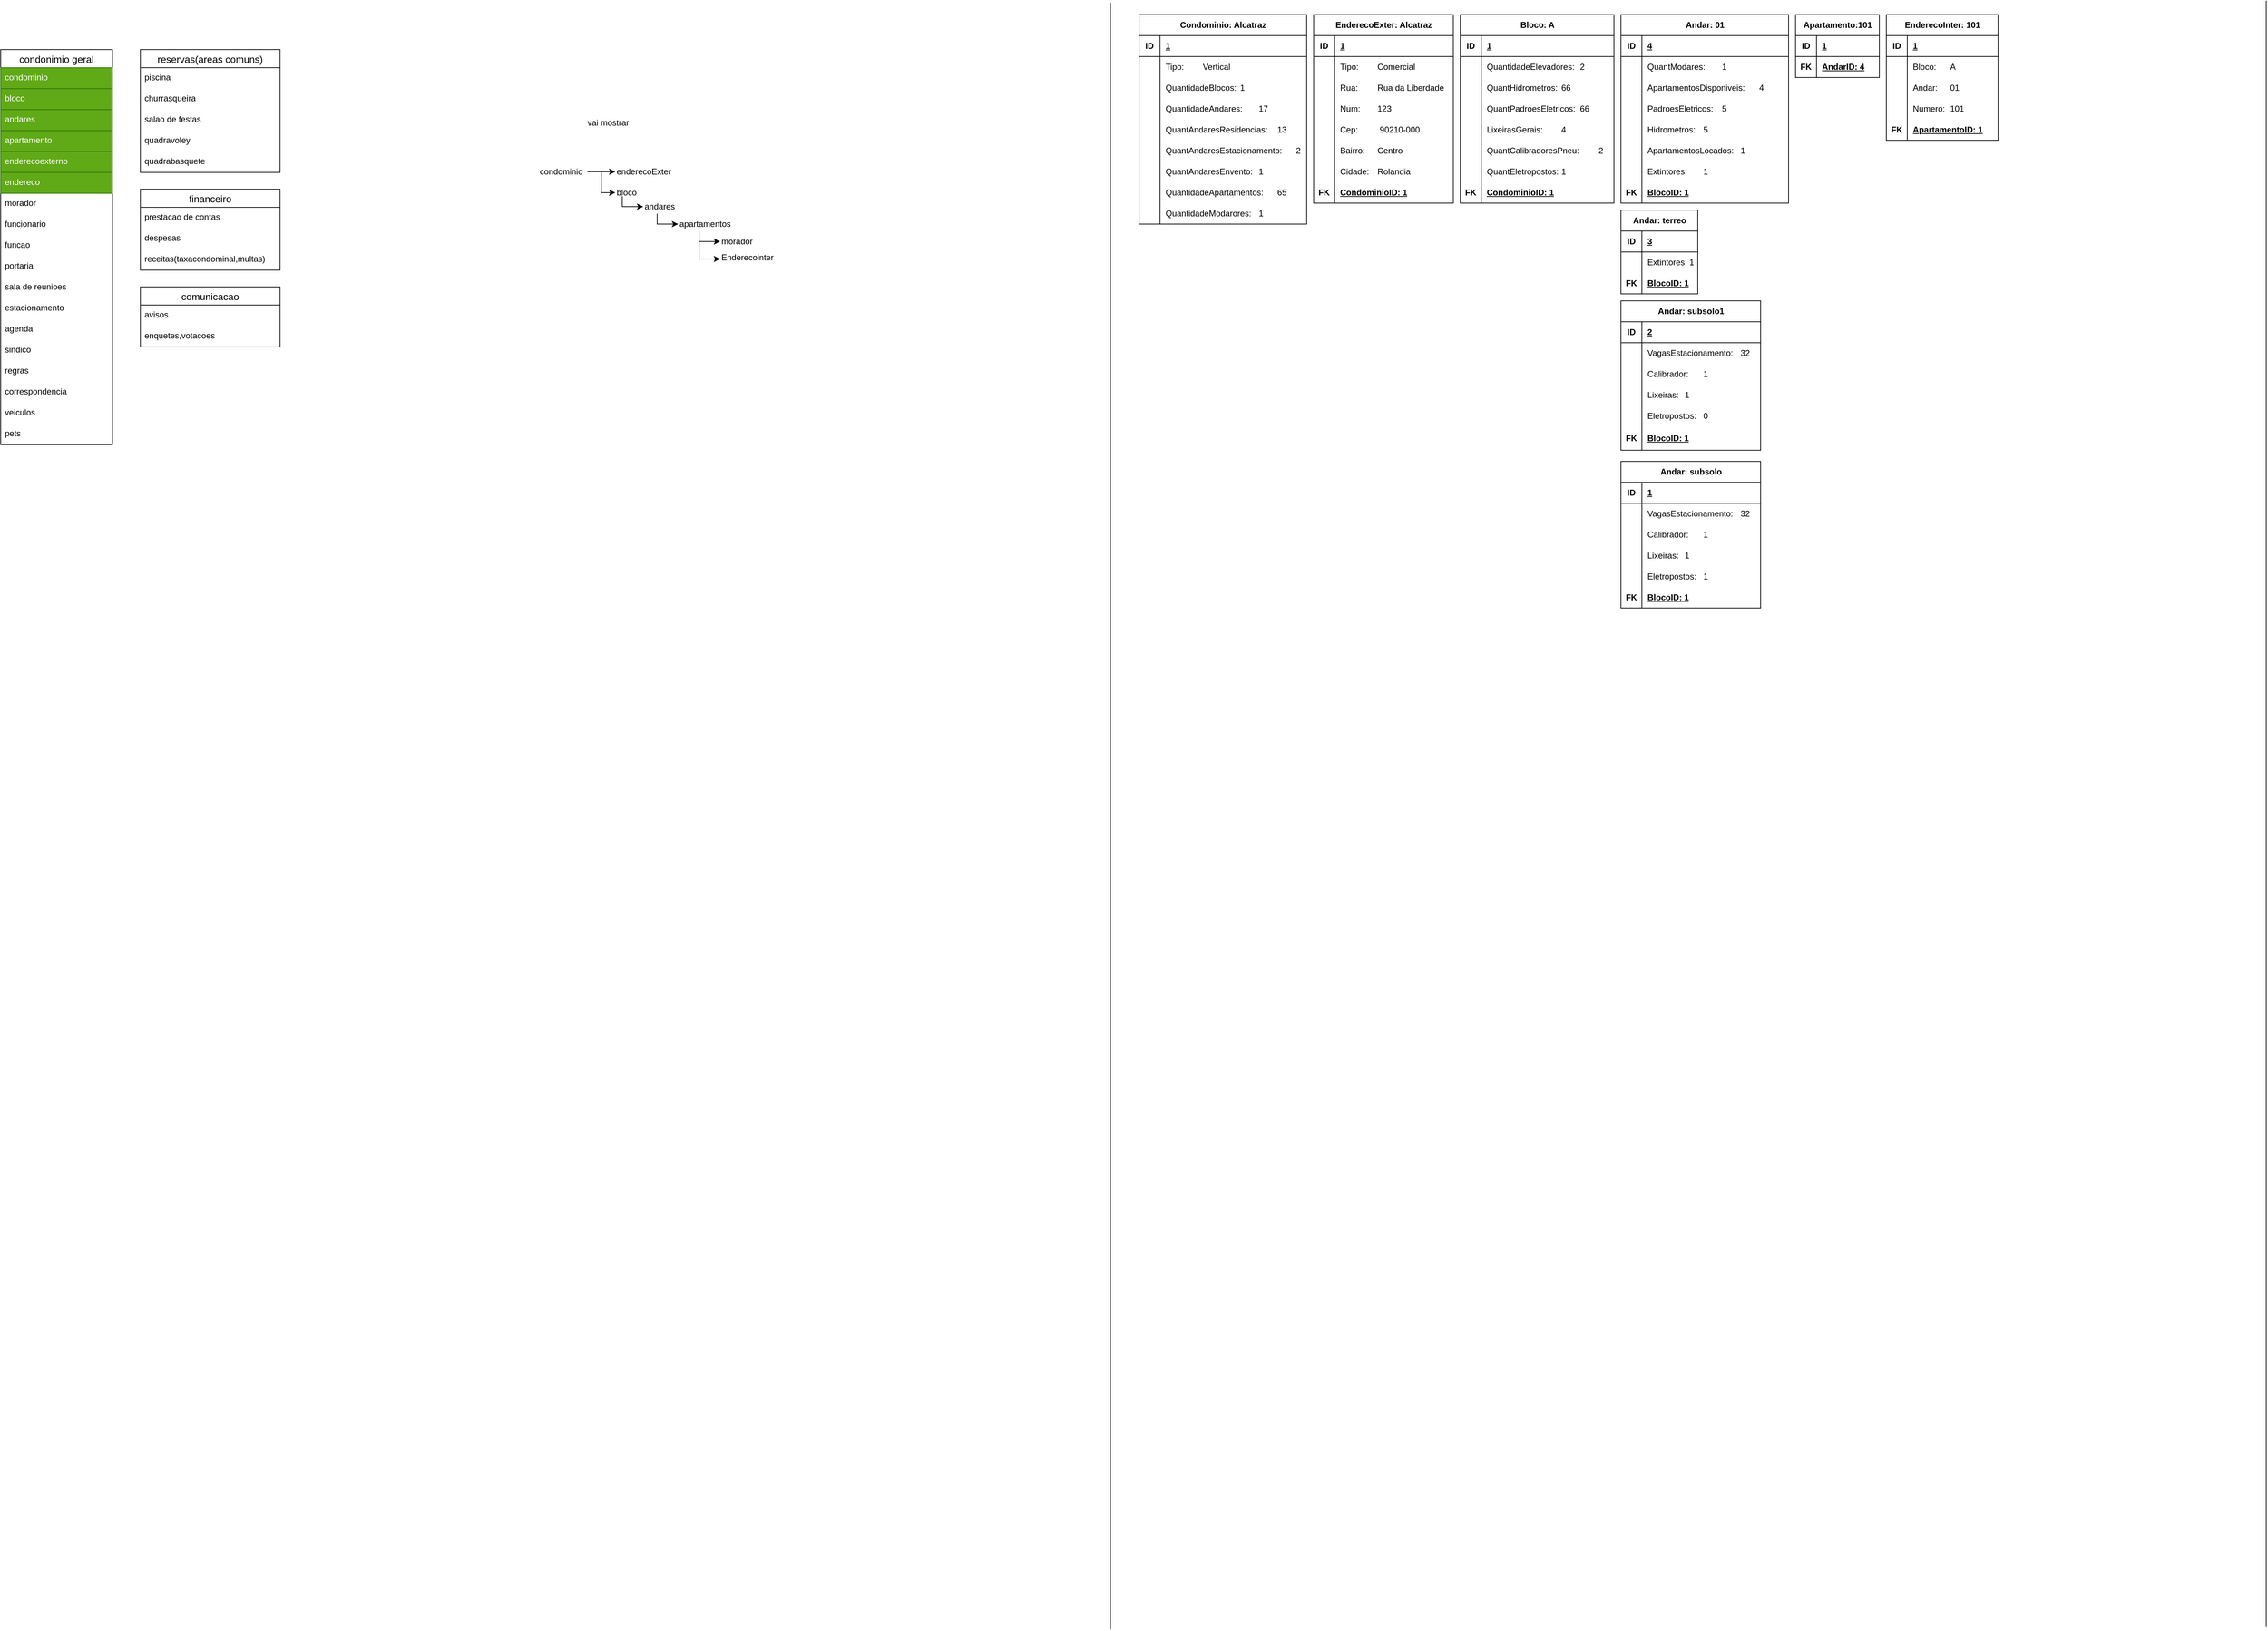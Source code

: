 <mxfile version="26.2.14">
  <diagram name="Página-1" id="gPcOB4gUPHv8kBe9rasN">
    <mxGraphModel dx="5078" dy="2044" grid="1" gridSize="10" guides="1" tooltips="1" connect="1" arrows="1" fold="1" page="1" pageScale="1" pageWidth="1654" pageHeight="2336" background="none" math="0" shadow="0">
      <root>
        <mxCell id="0" />
        <mxCell id="1" parent="0" />
        <mxCell id="E8oC5yKm6GxieYbPtsuw-2" value="" style="endArrow=none;html=1;rounded=0;" edge="1" parent="1">
          <mxGeometry width="50" height="50" relative="1" as="geometry">
            <mxPoint x="1654" y="2330" as="sourcePoint" />
            <mxPoint x="1654" as="targetPoint" />
          </mxGeometry>
        </mxCell>
        <mxCell id="E8oC5yKm6GxieYbPtsuw-678" value="enderecoExter" style="text;html=1;align=left;verticalAlign=middle;whiteSpace=wrap;rounded=0;" vertex="1" parent="1">
          <mxGeometry x="-710" y="230" width="60" height="30" as="geometry" />
        </mxCell>
        <mxCell id="E8oC5yKm6GxieYbPtsuw-3" value="condonimio geral" style="swimlane;fontStyle=0;childLayout=stackLayout;horizontal=1;startSize=26;horizontalStack=0;resizeParent=1;resizeParentMax=0;resizeLast=0;collapsible=1;marginBottom=0;align=center;fontSize=14;" vertex="1" parent="1">
          <mxGeometry x="-1590" y="70.0" width="160" height="566" as="geometry" />
        </mxCell>
        <mxCell id="E8oC5yKm6GxieYbPtsuw-4" value="condominio" style="text;spacingLeft=4;spacingRight=4;overflow=hidden;rotatable=0;points=[[0,0.5],[1,0.5]];portConstraint=eastwest;fontSize=12;whiteSpace=wrap;html=1;fillColor=#60a917;fontColor=#ffffff;strokeColor=#2D7600;" vertex="1" parent="E8oC5yKm6GxieYbPtsuw-3">
          <mxGeometry y="26" width="160" height="30" as="geometry" />
        </mxCell>
        <mxCell id="E8oC5yKm6GxieYbPtsuw-5" value="bloco" style="text;strokeColor=#2D7600;fillColor=#60a917;spacingLeft=4;spacingRight=4;overflow=hidden;rotatable=0;points=[[0,0.5],[1,0.5]];portConstraint=eastwest;fontSize=12;whiteSpace=wrap;html=1;fontColor=#ffffff;" vertex="1" parent="E8oC5yKm6GxieYbPtsuw-3">
          <mxGeometry y="56" width="160" height="30" as="geometry" />
        </mxCell>
        <mxCell id="E8oC5yKm6GxieYbPtsuw-631" value="andares&lt;div&gt;&lt;br&gt;&lt;/div&gt;" style="text;strokeColor=#2D7600;fillColor=#60a917;spacingLeft=4;spacingRight=4;overflow=hidden;rotatable=0;points=[[0,0.5],[1,0.5]];portConstraint=eastwest;fontSize=12;whiteSpace=wrap;html=1;fontColor=#ffffff;" vertex="1" parent="E8oC5yKm6GxieYbPtsuw-3">
          <mxGeometry y="86" width="160" height="30" as="geometry" />
        </mxCell>
        <mxCell id="E8oC5yKm6GxieYbPtsuw-6" value="apartamento" style="text;strokeColor=#2D7600;fillColor=#60a917;spacingLeft=4;spacingRight=4;overflow=hidden;rotatable=0;points=[[0,0.5],[1,0.5]];portConstraint=eastwest;fontSize=12;whiteSpace=wrap;html=1;fontColor=#ffffff;" vertex="1" parent="E8oC5yKm6GxieYbPtsuw-3">
          <mxGeometry y="116" width="160" height="30" as="geometry" />
        </mxCell>
        <mxCell id="E8oC5yKm6GxieYbPtsuw-7" value="enderecoexterno" style="text;strokeColor=#2D7600;fillColor=#60a917;spacingLeft=4;spacingRight=4;overflow=hidden;rotatable=0;points=[[0,0.5],[1,0.5]];portConstraint=eastwest;fontSize=12;whiteSpace=wrap;html=1;fontColor=#ffffff;" vertex="1" parent="E8oC5yKm6GxieYbPtsuw-3">
          <mxGeometry y="146" width="160" height="30" as="geometry" />
        </mxCell>
        <mxCell id="E8oC5yKm6GxieYbPtsuw-163" value="endereco" style="text;strokeColor=#2D7600;fillColor=#60a917;spacingLeft=4;spacingRight=4;overflow=hidden;rotatable=0;points=[[0,0.5],[1,0.5]];portConstraint=eastwest;fontSize=12;whiteSpace=wrap;html=1;fontColor=#ffffff;" vertex="1" parent="E8oC5yKm6GxieYbPtsuw-3">
          <mxGeometry y="176" width="160" height="30" as="geometry" />
        </mxCell>
        <mxCell id="E8oC5yKm6GxieYbPtsuw-8" value="morador" style="text;strokeColor=none;fillColor=none;spacingLeft=4;spacingRight=4;overflow=hidden;rotatable=0;points=[[0,0.5],[1,0.5]];portConstraint=eastwest;fontSize=12;whiteSpace=wrap;html=1;" vertex="1" parent="E8oC5yKm6GxieYbPtsuw-3">
          <mxGeometry y="206" width="160" height="30" as="geometry" />
        </mxCell>
        <mxCell id="E8oC5yKm6GxieYbPtsuw-9" value="funcionario" style="text;strokeColor=none;fillColor=none;spacingLeft=4;spacingRight=4;overflow=hidden;rotatable=0;points=[[0,0.5],[1,0.5]];portConstraint=eastwest;fontSize=12;whiteSpace=wrap;html=1;" vertex="1" parent="E8oC5yKm6GxieYbPtsuw-3">
          <mxGeometry y="236" width="160" height="30" as="geometry" />
        </mxCell>
        <mxCell id="E8oC5yKm6GxieYbPtsuw-10" value="funcao" style="text;strokeColor=none;fillColor=none;spacingLeft=4;spacingRight=4;overflow=hidden;rotatable=0;points=[[0,0.5],[1,0.5]];portConstraint=eastwest;fontSize=12;whiteSpace=wrap;html=1;" vertex="1" parent="E8oC5yKm6GxieYbPtsuw-3">
          <mxGeometry y="266" width="160" height="30" as="geometry" />
        </mxCell>
        <mxCell id="E8oC5yKm6GxieYbPtsuw-11" value="portaria" style="text;strokeColor=none;fillColor=none;spacingLeft=4;spacingRight=4;overflow=hidden;rotatable=0;points=[[0,0.5],[1,0.5]];portConstraint=eastwest;fontSize=12;whiteSpace=wrap;html=1;" vertex="1" parent="E8oC5yKm6GxieYbPtsuw-3">
          <mxGeometry y="296" width="160" height="30" as="geometry" />
        </mxCell>
        <mxCell id="E8oC5yKm6GxieYbPtsuw-21" value="sala de reunioes" style="text;strokeColor=none;fillColor=none;spacingLeft=4;spacingRight=4;overflow=hidden;rotatable=0;points=[[0,0.5],[1,0.5]];portConstraint=eastwest;fontSize=12;whiteSpace=wrap;html=1;" vertex="1" parent="E8oC5yKm6GxieYbPtsuw-3">
          <mxGeometry y="326" width="160" height="30" as="geometry" />
        </mxCell>
        <mxCell id="E8oC5yKm6GxieYbPtsuw-22" value="estacionamento" style="text;strokeColor=none;fillColor=none;spacingLeft=4;spacingRight=4;overflow=hidden;rotatable=0;points=[[0,0.5],[1,0.5]];portConstraint=eastwest;fontSize=12;whiteSpace=wrap;html=1;" vertex="1" parent="E8oC5yKm6GxieYbPtsuw-3">
          <mxGeometry y="356" width="160" height="30" as="geometry" />
        </mxCell>
        <mxCell id="E8oC5yKm6GxieYbPtsuw-24" value="agenda" style="text;strokeColor=none;fillColor=none;spacingLeft=4;spacingRight=4;overflow=hidden;rotatable=0;points=[[0,0.5],[1,0.5]];portConstraint=eastwest;fontSize=12;whiteSpace=wrap;html=1;" vertex="1" parent="E8oC5yKm6GxieYbPtsuw-3">
          <mxGeometry y="386" width="160" height="30" as="geometry" />
        </mxCell>
        <mxCell id="E8oC5yKm6GxieYbPtsuw-25" value="sindico" style="text;strokeColor=none;fillColor=none;spacingLeft=4;spacingRight=4;overflow=hidden;rotatable=0;points=[[0,0.5],[1,0.5]];portConstraint=eastwest;fontSize=12;whiteSpace=wrap;html=1;" vertex="1" parent="E8oC5yKm6GxieYbPtsuw-3">
          <mxGeometry y="416" width="160" height="30" as="geometry" />
        </mxCell>
        <mxCell id="E8oC5yKm6GxieYbPtsuw-26" value="regras" style="text;strokeColor=none;fillColor=none;spacingLeft=4;spacingRight=4;overflow=hidden;rotatable=0;points=[[0,0.5],[1,0.5]];portConstraint=eastwest;fontSize=12;whiteSpace=wrap;html=1;" vertex="1" parent="E8oC5yKm6GxieYbPtsuw-3">
          <mxGeometry y="446" width="160" height="30" as="geometry" />
        </mxCell>
        <mxCell id="E8oC5yKm6GxieYbPtsuw-28" value="correspondencia" style="text;strokeColor=none;fillColor=none;spacingLeft=4;spacingRight=4;overflow=hidden;rotatable=0;points=[[0,0.5],[1,0.5]];portConstraint=eastwest;fontSize=12;whiteSpace=wrap;html=1;" vertex="1" parent="E8oC5yKm6GxieYbPtsuw-3">
          <mxGeometry y="476" width="160" height="30" as="geometry" />
        </mxCell>
        <mxCell id="E8oC5yKm6GxieYbPtsuw-47" value="veiculos" style="text;strokeColor=none;fillColor=none;spacingLeft=4;spacingRight=4;overflow=hidden;rotatable=0;points=[[0,0.5],[1,0.5]];portConstraint=eastwest;fontSize=12;whiteSpace=wrap;html=1;" vertex="1" parent="E8oC5yKm6GxieYbPtsuw-3">
          <mxGeometry y="506" width="160" height="30" as="geometry" />
        </mxCell>
        <mxCell id="E8oC5yKm6GxieYbPtsuw-48" value="pets" style="text;strokeColor=none;fillColor=none;spacingLeft=4;spacingRight=4;overflow=hidden;rotatable=0;points=[[0,0.5],[1,0.5]];portConstraint=eastwest;fontSize=12;whiteSpace=wrap;html=1;" vertex="1" parent="E8oC5yKm6GxieYbPtsuw-3">
          <mxGeometry y="536" width="160" height="30" as="geometry" />
        </mxCell>
        <mxCell id="E8oC5yKm6GxieYbPtsuw-31" value="reservas(areas comuns)" style="swimlane;fontStyle=0;childLayout=stackLayout;horizontal=1;startSize=26;horizontalStack=0;resizeParent=1;resizeParentMax=0;resizeLast=0;collapsible=1;marginBottom=0;align=center;fontSize=14;" vertex="1" parent="1">
          <mxGeometry x="-1390" y="70" width="200" height="176" as="geometry" />
        </mxCell>
        <mxCell id="E8oC5yKm6GxieYbPtsuw-32" value="piscina" style="text;strokeColor=none;fillColor=none;spacingLeft=4;spacingRight=4;overflow=hidden;rotatable=0;points=[[0,0.5],[1,0.5]];portConstraint=eastwest;fontSize=12;whiteSpace=wrap;html=1;" vertex="1" parent="E8oC5yKm6GxieYbPtsuw-31">
          <mxGeometry y="26" width="200" height="30" as="geometry" />
        </mxCell>
        <mxCell id="E8oC5yKm6GxieYbPtsuw-33" value="churrasqueira" style="text;strokeColor=none;fillColor=none;spacingLeft=4;spacingRight=4;overflow=hidden;rotatable=0;points=[[0,0.5],[1,0.5]];portConstraint=eastwest;fontSize=12;whiteSpace=wrap;html=1;" vertex="1" parent="E8oC5yKm6GxieYbPtsuw-31">
          <mxGeometry y="56" width="200" height="30" as="geometry" />
        </mxCell>
        <mxCell id="E8oC5yKm6GxieYbPtsuw-36" value="salao de festas" style="text;strokeColor=none;fillColor=none;spacingLeft=4;spacingRight=4;overflow=hidden;rotatable=0;points=[[0,0.5],[1,0.5]];portConstraint=eastwest;fontSize=12;whiteSpace=wrap;html=1;" vertex="1" parent="E8oC5yKm6GxieYbPtsuw-31">
          <mxGeometry y="86" width="200" height="30" as="geometry" />
        </mxCell>
        <mxCell id="E8oC5yKm6GxieYbPtsuw-34" value="quadravoley" style="text;strokeColor=none;fillColor=none;spacingLeft=4;spacingRight=4;overflow=hidden;rotatable=0;points=[[0,0.5],[1,0.5]];portConstraint=eastwest;fontSize=12;whiteSpace=wrap;html=1;" vertex="1" parent="E8oC5yKm6GxieYbPtsuw-31">
          <mxGeometry y="116" width="200" height="30" as="geometry" />
        </mxCell>
        <mxCell id="E8oC5yKm6GxieYbPtsuw-35" value="quadrabasquete" style="text;strokeColor=none;fillColor=none;spacingLeft=4;spacingRight=4;overflow=hidden;rotatable=0;points=[[0,0.5],[1,0.5]];portConstraint=eastwest;fontSize=12;whiteSpace=wrap;html=1;" vertex="1" parent="E8oC5yKm6GxieYbPtsuw-31">
          <mxGeometry y="146" width="200" height="30" as="geometry" />
        </mxCell>
        <mxCell id="E8oC5yKm6GxieYbPtsuw-37" value="financeiro" style="swimlane;fontStyle=0;childLayout=stackLayout;horizontal=1;startSize=26;horizontalStack=0;resizeParent=1;resizeParentMax=0;resizeLast=0;collapsible=1;marginBottom=0;align=center;fontSize=14;" vertex="1" parent="1">
          <mxGeometry x="-1390" y="270" width="200" height="116" as="geometry" />
        </mxCell>
        <mxCell id="E8oC5yKm6GxieYbPtsuw-38" value="prestacao de contas" style="text;strokeColor=none;fillColor=none;spacingLeft=4;spacingRight=4;overflow=hidden;rotatable=0;points=[[0,0.5],[1,0.5]];portConstraint=eastwest;fontSize=12;whiteSpace=wrap;html=1;" vertex="1" parent="E8oC5yKm6GxieYbPtsuw-37">
          <mxGeometry y="26" width="200" height="30" as="geometry" />
        </mxCell>
        <mxCell id="E8oC5yKm6GxieYbPtsuw-39" value="despesas" style="text;strokeColor=none;fillColor=none;spacingLeft=4;spacingRight=4;overflow=hidden;rotatable=0;points=[[0,0.5],[1,0.5]];portConstraint=eastwest;fontSize=12;whiteSpace=wrap;html=1;" vertex="1" parent="E8oC5yKm6GxieYbPtsuw-37">
          <mxGeometry y="56" width="200" height="30" as="geometry" />
        </mxCell>
        <mxCell id="E8oC5yKm6GxieYbPtsuw-40" value="receitas(taxacondominal,multas)" style="text;strokeColor=none;fillColor=none;spacingLeft=4;spacingRight=4;overflow=hidden;rotatable=0;points=[[0,0.5],[1,0.5]];portConstraint=eastwest;fontSize=12;whiteSpace=wrap;html=1;" vertex="1" parent="E8oC5yKm6GxieYbPtsuw-37">
          <mxGeometry y="86" width="200" height="30" as="geometry" />
        </mxCell>
        <mxCell id="E8oC5yKm6GxieYbPtsuw-43" value="comunicacao" style="swimlane;fontStyle=0;childLayout=stackLayout;horizontal=1;startSize=26;horizontalStack=0;resizeParent=1;resizeParentMax=0;resizeLast=0;collapsible=1;marginBottom=0;align=center;fontSize=14;" vertex="1" parent="1">
          <mxGeometry x="-1390" y="410" width="200" height="86" as="geometry" />
        </mxCell>
        <mxCell id="E8oC5yKm6GxieYbPtsuw-44" value="avisos" style="text;strokeColor=none;fillColor=none;spacingLeft=4;spacingRight=4;overflow=hidden;rotatable=0;points=[[0,0.5],[1,0.5]];portConstraint=eastwest;fontSize=12;whiteSpace=wrap;html=1;" vertex="1" parent="E8oC5yKm6GxieYbPtsuw-43">
          <mxGeometry y="26" width="200" height="30" as="geometry" />
        </mxCell>
        <mxCell id="E8oC5yKm6GxieYbPtsuw-45" value="enquetes,votacoes" style="text;strokeColor=none;fillColor=none;spacingLeft=4;spacingRight=4;overflow=hidden;rotatable=0;points=[[0,0.5],[1,0.5]];portConstraint=eastwest;fontSize=12;whiteSpace=wrap;html=1;" vertex="1" parent="E8oC5yKm6GxieYbPtsuw-43">
          <mxGeometry y="56" width="200" height="30" as="geometry" />
        </mxCell>
        <mxCell id="E8oC5yKm6GxieYbPtsuw-49" value="" style="endArrow=none;html=1;rounded=0;" edge="1" parent="1">
          <mxGeometry width="50" height="50" relative="1" as="geometry">
            <mxPoint x="-1" y="2333" as="sourcePoint" />
            <mxPoint x="-1" y="3" as="targetPoint" />
          </mxGeometry>
        </mxCell>
        <mxCell id="E8oC5yKm6GxieYbPtsuw-50" value="Condominio: Alcatraz" style="shape=table;startSize=30;container=1;collapsible=1;childLayout=tableLayout;fixedRows=1;rowLines=0;fontStyle=1;align=center;resizeLast=1;html=1;" vertex="1" parent="1">
          <mxGeometry x="40" y="20" width="240" height="300" as="geometry" />
        </mxCell>
        <mxCell id="E8oC5yKm6GxieYbPtsuw-51" value="" style="shape=tableRow;horizontal=0;startSize=0;swimlaneHead=0;swimlaneBody=0;fillColor=none;collapsible=0;dropTarget=0;points=[[0,0.5],[1,0.5]];portConstraint=eastwest;top=0;left=0;right=0;bottom=1;" vertex="1" parent="E8oC5yKm6GxieYbPtsuw-50">
          <mxGeometry y="30" width="240" height="30" as="geometry" />
        </mxCell>
        <mxCell id="E8oC5yKm6GxieYbPtsuw-52" value="ID" style="shape=partialRectangle;connectable=0;fillColor=none;top=0;left=0;bottom=0;right=0;fontStyle=1;overflow=hidden;whiteSpace=wrap;html=1;" vertex="1" parent="E8oC5yKm6GxieYbPtsuw-51">
          <mxGeometry width="30" height="30" as="geometry">
            <mxRectangle width="30" height="30" as="alternateBounds" />
          </mxGeometry>
        </mxCell>
        <mxCell id="E8oC5yKm6GxieYbPtsuw-53" value="1" style="shape=partialRectangle;connectable=0;fillColor=none;top=0;left=0;bottom=0;right=0;align=left;spacingLeft=6;fontStyle=5;overflow=hidden;whiteSpace=wrap;html=1;" vertex="1" parent="E8oC5yKm6GxieYbPtsuw-51">
          <mxGeometry x="30" width="210" height="30" as="geometry">
            <mxRectangle width="210" height="30" as="alternateBounds" />
          </mxGeometry>
        </mxCell>
        <mxCell id="E8oC5yKm6GxieYbPtsuw-132" value="" style="shape=tableRow;horizontal=0;startSize=0;swimlaneHead=0;swimlaneBody=0;fillColor=none;collapsible=0;dropTarget=0;points=[[0,0.5],[1,0.5]];portConstraint=eastwest;top=0;left=0;right=0;bottom=0;" vertex="1" parent="E8oC5yKm6GxieYbPtsuw-50">
          <mxGeometry y="60" width="240" height="30" as="geometry" />
        </mxCell>
        <mxCell id="E8oC5yKm6GxieYbPtsuw-133" value="" style="shape=partialRectangle;connectable=0;fillColor=none;top=0;left=0;bottom=0;right=0;editable=1;overflow=hidden;whiteSpace=wrap;html=1;" vertex="1" parent="E8oC5yKm6GxieYbPtsuw-132">
          <mxGeometry width="30" height="30" as="geometry">
            <mxRectangle width="30" height="30" as="alternateBounds" />
          </mxGeometry>
        </mxCell>
        <mxCell id="E8oC5yKm6GxieYbPtsuw-134" value="Tipo:&lt;span style=&quot;white-space: pre;&quot;&gt;&#x9;&lt;/span&gt;Vertical" style="shape=partialRectangle;connectable=0;fillColor=none;top=0;left=0;bottom=0;right=0;align=left;spacingLeft=6;overflow=hidden;whiteSpace=wrap;html=1;" vertex="1" parent="E8oC5yKm6GxieYbPtsuw-132">
          <mxGeometry x="30" width="210" height="30" as="geometry">
            <mxRectangle width="210" height="30" as="alternateBounds" />
          </mxGeometry>
        </mxCell>
        <mxCell id="E8oC5yKm6GxieYbPtsuw-135" value="" style="shape=tableRow;horizontal=0;startSize=0;swimlaneHead=0;swimlaneBody=0;fillColor=none;collapsible=0;dropTarget=0;points=[[0,0.5],[1,0.5]];portConstraint=eastwest;top=0;left=0;right=0;bottom=0;" vertex="1" parent="E8oC5yKm6GxieYbPtsuw-50">
          <mxGeometry y="90" width="240" height="30" as="geometry" />
        </mxCell>
        <mxCell id="E8oC5yKm6GxieYbPtsuw-136" value="" style="shape=partialRectangle;connectable=0;fillColor=none;top=0;left=0;bottom=0;right=0;editable=1;overflow=hidden;whiteSpace=wrap;html=1;" vertex="1" parent="E8oC5yKm6GxieYbPtsuw-135">
          <mxGeometry width="30" height="30" as="geometry">
            <mxRectangle width="30" height="30" as="alternateBounds" />
          </mxGeometry>
        </mxCell>
        <mxCell id="E8oC5yKm6GxieYbPtsuw-137" value="QuantidadeBlocos:&lt;span style=&quot;white-space: pre;&quot;&gt;&#x9;&lt;/span&gt;1" style="shape=partialRectangle;connectable=0;fillColor=none;top=0;left=0;bottom=0;right=0;align=left;spacingLeft=6;overflow=hidden;whiteSpace=wrap;html=1;" vertex="1" parent="E8oC5yKm6GxieYbPtsuw-135">
          <mxGeometry x="30" width="210" height="30" as="geometry">
            <mxRectangle width="210" height="30" as="alternateBounds" />
          </mxGeometry>
        </mxCell>
        <mxCell id="E8oC5yKm6GxieYbPtsuw-60" value="" style="shape=tableRow;horizontal=0;startSize=0;swimlaneHead=0;swimlaneBody=0;fillColor=none;collapsible=0;dropTarget=0;points=[[0,0.5],[1,0.5]];portConstraint=eastwest;top=0;left=0;right=0;bottom=0;" vertex="1" parent="E8oC5yKm6GxieYbPtsuw-50">
          <mxGeometry y="120" width="240" height="30" as="geometry" />
        </mxCell>
        <mxCell id="E8oC5yKm6GxieYbPtsuw-61" value="" style="shape=partialRectangle;connectable=0;fillColor=none;top=0;left=0;bottom=0;right=0;editable=1;overflow=hidden;whiteSpace=wrap;html=1;" vertex="1" parent="E8oC5yKm6GxieYbPtsuw-60">
          <mxGeometry width="30" height="30" as="geometry">
            <mxRectangle width="30" height="30" as="alternateBounds" />
          </mxGeometry>
        </mxCell>
        <mxCell id="E8oC5yKm6GxieYbPtsuw-62" value="QuantidadeAndares:&lt;span style=&quot;white-space: pre;&quot;&gt;&#x9;&lt;/span&gt;17" style="shape=partialRectangle;connectable=0;fillColor=none;top=0;left=0;bottom=0;right=0;align=left;spacingLeft=6;overflow=hidden;whiteSpace=wrap;html=1;" vertex="1" parent="E8oC5yKm6GxieYbPtsuw-60">
          <mxGeometry x="30" width="210" height="30" as="geometry">
            <mxRectangle width="210" height="30" as="alternateBounds" />
          </mxGeometry>
        </mxCell>
        <mxCell id="E8oC5yKm6GxieYbPtsuw-123" value="" style="shape=tableRow;horizontal=0;startSize=0;swimlaneHead=0;swimlaneBody=0;fillColor=none;collapsible=0;dropTarget=0;points=[[0,0.5],[1,0.5]];portConstraint=eastwest;top=0;left=0;right=0;bottom=0;" vertex="1" parent="E8oC5yKm6GxieYbPtsuw-50">
          <mxGeometry y="150" width="240" height="30" as="geometry" />
        </mxCell>
        <mxCell id="E8oC5yKm6GxieYbPtsuw-124" value="" style="shape=partialRectangle;connectable=0;fillColor=none;top=0;left=0;bottom=0;right=0;editable=1;overflow=hidden;whiteSpace=wrap;html=1;" vertex="1" parent="E8oC5yKm6GxieYbPtsuw-123">
          <mxGeometry width="30" height="30" as="geometry">
            <mxRectangle width="30" height="30" as="alternateBounds" />
          </mxGeometry>
        </mxCell>
        <mxCell id="E8oC5yKm6GxieYbPtsuw-125" value="QuantAndaresResidencias:&lt;span style=&quot;white-space: pre;&quot;&gt;&#x9;&lt;/span&gt;13" style="shape=partialRectangle;connectable=0;fillColor=none;top=0;left=0;bottom=0;right=0;align=left;spacingLeft=6;overflow=hidden;whiteSpace=wrap;html=1;" vertex="1" parent="E8oC5yKm6GxieYbPtsuw-123">
          <mxGeometry x="30" width="210" height="30" as="geometry">
            <mxRectangle width="210" height="30" as="alternateBounds" />
          </mxGeometry>
        </mxCell>
        <mxCell id="E8oC5yKm6GxieYbPtsuw-126" value="" style="shape=tableRow;horizontal=0;startSize=0;swimlaneHead=0;swimlaneBody=0;fillColor=none;collapsible=0;dropTarget=0;points=[[0,0.5],[1,0.5]];portConstraint=eastwest;top=0;left=0;right=0;bottom=0;" vertex="1" parent="E8oC5yKm6GxieYbPtsuw-50">
          <mxGeometry y="180" width="240" height="30" as="geometry" />
        </mxCell>
        <mxCell id="E8oC5yKm6GxieYbPtsuw-127" value="" style="shape=partialRectangle;connectable=0;fillColor=none;top=0;left=0;bottom=0;right=0;editable=1;overflow=hidden;whiteSpace=wrap;html=1;" vertex="1" parent="E8oC5yKm6GxieYbPtsuw-126">
          <mxGeometry width="30" height="30" as="geometry">
            <mxRectangle width="30" height="30" as="alternateBounds" />
          </mxGeometry>
        </mxCell>
        <mxCell id="E8oC5yKm6GxieYbPtsuw-128" value="QuantAndaresEstacionamento:&lt;span style=&quot;white-space: pre;&quot;&gt;&#x9;&lt;/span&gt;2" style="shape=partialRectangle;connectable=0;fillColor=none;top=0;left=0;bottom=0;right=0;align=left;spacingLeft=6;overflow=hidden;whiteSpace=wrap;html=1;" vertex="1" parent="E8oC5yKm6GxieYbPtsuw-126">
          <mxGeometry x="30" width="210" height="30" as="geometry">
            <mxRectangle width="210" height="30" as="alternateBounds" />
          </mxGeometry>
        </mxCell>
        <mxCell id="E8oC5yKm6GxieYbPtsuw-129" value="" style="shape=tableRow;horizontal=0;startSize=0;swimlaneHead=0;swimlaneBody=0;fillColor=none;collapsible=0;dropTarget=0;points=[[0,0.5],[1,0.5]];portConstraint=eastwest;top=0;left=0;right=0;bottom=0;" vertex="1" parent="E8oC5yKm6GxieYbPtsuw-50">
          <mxGeometry y="210" width="240" height="30" as="geometry" />
        </mxCell>
        <mxCell id="E8oC5yKm6GxieYbPtsuw-130" value="" style="shape=partialRectangle;connectable=0;fillColor=none;top=0;left=0;bottom=0;right=0;editable=1;overflow=hidden;whiteSpace=wrap;html=1;" vertex="1" parent="E8oC5yKm6GxieYbPtsuw-129">
          <mxGeometry width="30" height="30" as="geometry">
            <mxRectangle width="30" height="30" as="alternateBounds" />
          </mxGeometry>
        </mxCell>
        <mxCell id="E8oC5yKm6GxieYbPtsuw-131" value="QuantAndaresEnvento:&lt;span style=&quot;white-space: pre;&quot;&gt;&#x9;&lt;/span&gt;1" style="shape=partialRectangle;connectable=0;fillColor=none;top=0;left=0;bottom=0;right=0;align=left;spacingLeft=6;overflow=hidden;whiteSpace=wrap;html=1;" vertex="1" parent="E8oC5yKm6GxieYbPtsuw-129">
          <mxGeometry x="30" width="210" height="30" as="geometry">
            <mxRectangle width="210" height="30" as="alternateBounds" />
          </mxGeometry>
        </mxCell>
        <mxCell id="E8oC5yKm6GxieYbPtsuw-57" value="" style="shape=tableRow;horizontal=0;startSize=0;swimlaneHead=0;swimlaneBody=0;fillColor=none;collapsible=0;dropTarget=0;points=[[0,0.5],[1,0.5]];portConstraint=eastwest;top=0;left=0;right=0;bottom=0;" vertex="1" parent="E8oC5yKm6GxieYbPtsuw-50">
          <mxGeometry y="240" width="240" height="30" as="geometry" />
        </mxCell>
        <mxCell id="E8oC5yKm6GxieYbPtsuw-58" value="" style="shape=partialRectangle;connectable=0;fillColor=none;top=0;left=0;bottom=0;right=0;editable=1;overflow=hidden;whiteSpace=wrap;html=1;" vertex="1" parent="E8oC5yKm6GxieYbPtsuw-57">
          <mxGeometry width="30" height="30" as="geometry">
            <mxRectangle width="30" height="30" as="alternateBounds" />
          </mxGeometry>
        </mxCell>
        <mxCell id="E8oC5yKm6GxieYbPtsuw-59" value="QuantidadeApartamentos:&lt;span style=&quot;white-space: pre;&quot;&gt;&#x9;&lt;/span&gt;65" style="shape=partialRectangle;connectable=0;fillColor=none;top=0;left=0;bottom=0;right=0;align=left;spacingLeft=6;overflow=hidden;whiteSpace=wrap;html=1;" vertex="1" parent="E8oC5yKm6GxieYbPtsuw-57">
          <mxGeometry x="30" width="210" height="30" as="geometry">
            <mxRectangle width="210" height="30" as="alternateBounds" />
          </mxGeometry>
        </mxCell>
        <mxCell id="E8oC5yKm6GxieYbPtsuw-54" value="" style="shape=tableRow;horizontal=0;startSize=0;swimlaneHead=0;swimlaneBody=0;fillColor=none;collapsible=0;dropTarget=0;points=[[0,0.5],[1,0.5]];portConstraint=eastwest;top=0;left=0;right=0;bottom=0;" vertex="1" parent="E8oC5yKm6GxieYbPtsuw-50">
          <mxGeometry y="270" width="240" height="30" as="geometry" />
        </mxCell>
        <mxCell id="E8oC5yKm6GxieYbPtsuw-55" value="" style="shape=partialRectangle;connectable=0;fillColor=none;top=0;left=0;bottom=0;right=0;editable=1;overflow=hidden;whiteSpace=wrap;html=1;" vertex="1" parent="E8oC5yKm6GxieYbPtsuw-54">
          <mxGeometry width="30" height="30" as="geometry">
            <mxRectangle width="30" height="30" as="alternateBounds" />
          </mxGeometry>
        </mxCell>
        <mxCell id="E8oC5yKm6GxieYbPtsuw-56" value="QuantidadeModarores:&lt;span style=&quot;white-space: pre;&quot;&gt;&#x9;&lt;/span&gt;1" style="shape=partialRectangle;connectable=0;fillColor=none;top=0;left=0;bottom=0;right=0;align=left;spacingLeft=6;overflow=hidden;whiteSpace=wrap;html=1;" vertex="1" parent="E8oC5yKm6GxieYbPtsuw-54">
          <mxGeometry x="30" width="210" height="30" as="geometry">
            <mxRectangle width="210" height="30" as="alternateBounds" />
          </mxGeometry>
        </mxCell>
        <mxCell id="E8oC5yKm6GxieYbPtsuw-63" value="EnderecoExter: Alcatraz" style="shape=table;startSize=30;container=1;collapsible=1;childLayout=tableLayout;fixedRows=1;rowLines=0;fontStyle=1;align=center;resizeLast=1;html=1;" vertex="1" parent="1">
          <mxGeometry x="290" y="20" width="200" height="270" as="geometry" />
        </mxCell>
        <mxCell id="E8oC5yKm6GxieYbPtsuw-64" value="" style="shape=tableRow;horizontal=0;startSize=0;swimlaneHead=0;swimlaneBody=0;fillColor=none;collapsible=0;dropTarget=0;points=[[0,0.5],[1,0.5]];portConstraint=eastwest;top=0;left=0;right=0;bottom=1;" vertex="1" parent="E8oC5yKm6GxieYbPtsuw-63">
          <mxGeometry y="30" width="200" height="30" as="geometry" />
        </mxCell>
        <mxCell id="E8oC5yKm6GxieYbPtsuw-65" value="ID" style="shape=partialRectangle;connectable=0;fillColor=none;top=0;left=0;bottom=0;right=0;fontStyle=1;overflow=hidden;whiteSpace=wrap;html=1;" vertex="1" parent="E8oC5yKm6GxieYbPtsuw-64">
          <mxGeometry width="30" height="30" as="geometry">
            <mxRectangle width="30" height="30" as="alternateBounds" />
          </mxGeometry>
        </mxCell>
        <mxCell id="E8oC5yKm6GxieYbPtsuw-66" value="1" style="shape=partialRectangle;connectable=0;fillColor=none;top=0;left=0;bottom=0;right=0;align=left;spacingLeft=6;fontStyle=5;overflow=hidden;whiteSpace=wrap;html=1;" vertex="1" parent="E8oC5yKm6GxieYbPtsuw-64">
          <mxGeometry x="30" width="170" height="30" as="geometry">
            <mxRectangle width="170" height="30" as="alternateBounds" />
          </mxGeometry>
        </mxCell>
        <mxCell id="E8oC5yKm6GxieYbPtsuw-67" value="" style="shape=tableRow;horizontal=0;startSize=0;swimlaneHead=0;swimlaneBody=0;fillColor=none;collapsible=0;dropTarget=0;points=[[0,0.5],[1,0.5]];portConstraint=eastwest;top=0;left=0;right=0;bottom=0;" vertex="1" parent="E8oC5yKm6GxieYbPtsuw-63">
          <mxGeometry y="60" width="200" height="30" as="geometry" />
        </mxCell>
        <mxCell id="E8oC5yKm6GxieYbPtsuw-68" value="" style="shape=partialRectangle;connectable=0;fillColor=none;top=0;left=0;bottom=0;right=0;editable=1;overflow=hidden;whiteSpace=wrap;html=1;" vertex="1" parent="E8oC5yKm6GxieYbPtsuw-67">
          <mxGeometry width="30" height="30" as="geometry">
            <mxRectangle width="30" height="30" as="alternateBounds" />
          </mxGeometry>
        </mxCell>
        <mxCell id="E8oC5yKm6GxieYbPtsuw-69" value="Tipo:&lt;span style=&quot;white-space: pre;&quot;&gt;&#x9;&lt;/span&gt;Comercial" style="shape=partialRectangle;connectable=0;fillColor=none;top=0;left=0;bottom=0;right=0;align=left;spacingLeft=6;overflow=hidden;whiteSpace=wrap;html=1;" vertex="1" parent="E8oC5yKm6GxieYbPtsuw-67">
          <mxGeometry x="30" width="170" height="30" as="geometry">
            <mxRectangle width="170" height="30" as="alternateBounds" />
          </mxGeometry>
        </mxCell>
        <mxCell id="E8oC5yKm6GxieYbPtsuw-117" value="" style="shape=tableRow;horizontal=0;startSize=0;swimlaneHead=0;swimlaneBody=0;fillColor=none;collapsible=0;dropTarget=0;points=[[0,0.5],[1,0.5]];portConstraint=eastwest;top=0;left=0;right=0;bottom=0;" vertex="1" parent="E8oC5yKm6GxieYbPtsuw-63">
          <mxGeometry y="90" width="200" height="30" as="geometry" />
        </mxCell>
        <mxCell id="E8oC5yKm6GxieYbPtsuw-118" value="" style="shape=partialRectangle;connectable=0;fillColor=none;top=0;left=0;bottom=0;right=0;editable=1;overflow=hidden;whiteSpace=wrap;html=1;" vertex="1" parent="E8oC5yKm6GxieYbPtsuw-117">
          <mxGeometry width="30" height="30" as="geometry">
            <mxRectangle width="30" height="30" as="alternateBounds" />
          </mxGeometry>
        </mxCell>
        <mxCell id="E8oC5yKm6GxieYbPtsuw-119" value="Rua:&lt;span style=&quot;white-space: pre;&quot;&gt;&#x9;&lt;/span&gt;Rua da Liberdade&amp;nbsp;&amp;nbsp;" style="shape=partialRectangle;connectable=0;fillColor=none;top=0;left=0;bottom=0;right=0;align=left;spacingLeft=6;overflow=hidden;whiteSpace=wrap;html=1;" vertex="1" parent="E8oC5yKm6GxieYbPtsuw-117">
          <mxGeometry x="30" width="170" height="30" as="geometry">
            <mxRectangle width="170" height="30" as="alternateBounds" />
          </mxGeometry>
        </mxCell>
        <mxCell id="E8oC5yKm6GxieYbPtsuw-70" value="" style="shape=tableRow;horizontal=0;startSize=0;swimlaneHead=0;swimlaneBody=0;fillColor=none;collapsible=0;dropTarget=0;points=[[0,0.5],[1,0.5]];portConstraint=eastwest;top=0;left=0;right=0;bottom=0;" vertex="1" parent="E8oC5yKm6GxieYbPtsuw-63">
          <mxGeometry y="120" width="200" height="30" as="geometry" />
        </mxCell>
        <mxCell id="E8oC5yKm6GxieYbPtsuw-71" value="" style="shape=partialRectangle;connectable=0;fillColor=none;top=0;left=0;bottom=0;right=0;editable=1;overflow=hidden;whiteSpace=wrap;html=1;" vertex="1" parent="E8oC5yKm6GxieYbPtsuw-70">
          <mxGeometry width="30" height="30" as="geometry">
            <mxRectangle width="30" height="30" as="alternateBounds" />
          </mxGeometry>
        </mxCell>
        <mxCell id="E8oC5yKm6GxieYbPtsuw-72" value="Num:&lt;span style=&quot;white-space: pre;&quot;&gt;&#x9;&lt;/span&gt;123" style="shape=partialRectangle;connectable=0;fillColor=none;top=0;left=0;bottom=0;right=0;align=left;spacingLeft=6;overflow=hidden;whiteSpace=wrap;html=1;" vertex="1" parent="E8oC5yKm6GxieYbPtsuw-70">
          <mxGeometry x="30" width="170" height="30" as="geometry">
            <mxRectangle width="170" height="30" as="alternateBounds" />
          </mxGeometry>
        </mxCell>
        <mxCell id="E8oC5yKm6GxieYbPtsuw-73" value="" style="shape=tableRow;horizontal=0;startSize=0;swimlaneHead=0;swimlaneBody=0;fillColor=none;collapsible=0;dropTarget=0;points=[[0,0.5],[1,0.5]];portConstraint=eastwest;top=0;left=0;right=0;bottom=0;" vertex="1" parent="E8oC5yKm6GxieYbPtsuw-63">
          <mxGeometry y="150" width="200" height="30" as="geometry" />
        </mxCell>
        <mxCell id="E8oC5yKm6GxieYbPtsuw-74" value="" style="shape=partialRectangle;connectable=0;fillColor=none;top=0;left=0;bottom=0;right=0;editable=1;overflow=hidden;whiteSpace=wrap;html=1;" vertex="1" parent="E8oC5yKm6GxieYbPtsuw-73">
          <mxGeometry width="30" height="30" as="geometry">
            <mxRectangle width="30" height="30" as="alternateBounds" />
          </mxGeometry>
        </mxCell>
        <mxCell id="E8oC5yKm6GxieYbPtsuw-75" value="Cep:&lt;span style=&quot;white-space: pre;&quot;&gt;&#x9;&lt;/span&gt; 90210-000&amp;nbsp;&amp;nbsp;" style="shape=partialRectangle;connectable=0;fillColor=none;top=0;left=0;bottom=0;right=0;align=left;spacingLeft=6;overflow=hidden;whiteSpace=wrap;html=1;" vertex="1" parent="E8oC5yKm6GxieYbPtsuw-73">
          <mxGeometry x="30" width="170" height="30" as="geometry">
            <mxRectangle width="170" height="30" as="alternateBounds" />
          </mxGeometry>
        </mxCell>
        <mxCell id="E8oC5yKm6GxieYbPtsuw-89" value="" style="shape=tableRow;horizontal=0;startSize=0;swimlaneHead=0;swimlaneBody=0;fillColor=none;collapsible=0;dropTarget=0;points=[[0,0.5],[1,0.5]];portConstraint=eastwest;top=0;left=0;right=0;bottom=0;" vertex="1" parent="E8oC5yKm6GxieYbPtsuw-63">
          <mxGeometry y="180" width="200" height="30" as="geometry" />
        </mxCell>
        <mxCell id="E8oC5yKm6GxieYbPtsuw-90" value="" style="shape=partialRectangle;connectable=0;fillColor=none;top=0;left=0;bottom=0;right=0;editable=1;overflow=hidden;whiteSpace=wrap;html=1;" vertex="1" parent="E8oC5yKm6GxieYbPtsuw-89">
          <mxGeometry width="30" height="30" as="geometry">
            <mxRectangle width="30" height="30" as="alternateBounds" />
          </mxGeometry>
        </mxCell>
        <mxCell id="E8oC5yKm6GxieYbPtsuw-91" value="Bairro:&lt;span style=&quot;white-space: pre;&quot;&gt;&#x9;&lt;/span&gt;Centro" style="shape=partialRectangle;connectable=0;fillColor=none;top=0;left=0;bottom=0;right=0;align=left;spacingLeft=6;overflow=hidden;whiteSpace=wrap;html=1;" vertex="1" parent="E8oC5yKm6GxieYbPtsuw-89">
          <mxGeometry x="30" width="170" height="30" as="geometry">
            <mxRectangle width="170" height="30" as="alternateBounds" />
          </mxGeometry>
        </mxCell>
        <mxCell id="E8oC5yKm6GxieYbPtsuw-120" value="" style="shape=tableRow;horizontal=0;startSize=0;swimlaneHead=0;swimlaneBody=0;fillColor=none;collapsible=0;dropTarget=0;points=[[0,0.5],[1,0.5]];portConstraint=eastwest;top=0;left=0;right=0;bottom=0;" vertex="1" parent="E8oC5yKm6GxieYbPtsuw-63">
          <mxGeometry y="210" width="200" height="30" as="geometry" />
        </mxCell>
        <mxCell id="E8oC5yKm6GxieYbPtsuw-121" value="" style="shape=partialRectangle;connectable=0;fillColor=none;top=0;left=0;bottom=0;right=0;editable=1;overflow=hidden;whiteSpace=wrap;html=1;" vertex="1" parent="E8oC5yKm6GxieYbPtsuw-120">
          <mxGeometry width="30" height="30" as="geometry">
            <mxRectangle width="30" height="30" as="alternateBounds" />
          </mxGeometry>
        </mxCell>
        <mxCell id="E8oC5yKm6GxieYbPtsuw-122" value="Cidade:&lt;span style=&quot;white-space: pre;&quot;&gt;&#x9;&lt;/span&gt;Rolandia" style="shape=partialRectangle;connectable=0;fillColor=none;top=0;left=0;bottom=0;right=0;align=left;spacingLeft=6;overflow=hidden;whiteSpace=wrap;html=1;" vertex="1" parent="E8oC5yKm6GxieYbPtsuw-120">
          <mxGeometry x="30" width="170" height="30" as="geometry">
            <mxRectangle width="170" height="30" as="alternateBounds" />
          </mxGeometry>
        </mxCell>
        <mxCell id="E8oC5yKm6GxieYbPtsuw-95" value="" style="shape=tableRow;horizontal=0;startSize=0;swimlaneHead=0;swimlaneBody=0;fillColor=none;collapsible=0;dropTarget=0;points=[[0,0.5],[1,0.5]];portConstraint=eastwest;top=0;left=0;right=0;bottom=1;" vertex="1" parent="E8oC5yKm6GxieYbPtsuw-63">
          <mxGeometry y="240" width="200" height="30" as="geometry" />
        </mxCell>
        <mxCell id="E8oC5yKm6GxieYbPtsuw-96" value="FK" style="shape=partialRectangle;connectable=0;fillColor=none;top=0;left=0;bottom=0;right=0;fontStyle=1;overflow=hidden;whiteSpace=wrap;html=1;" vertex="1" parent="E8oC5yKm6GxieYbPtsuw-95">
          <mxGeometry width="30" height="30" as="geometry">
            <mxRectangle width="30" height="30" as="alternateBounds" />
          </mxGeometry>
        </mxCell>
        <mxCell id="E8oC5yKm6GxieYbPtsuw-97" value="CondominioID: 1" style="shape=partialRectangle;connectable=0;fillColor=none;top=0;left=0;bottom=0;right=0;align=left;spacingLeft=6;fontStyle=5;overflow=hidden;whiteSpace=wrap;html=1;" vertex="1" parent="E8oC5yKm6GxieYbPtsuw-95">
          <mxGeometry x="30" width="170" height="30" as="geometry">
            <mxRectangle width="170" height="30" as="alternateBounds" />
          </mxGeometry>
        </mxCell>
        <mxCell id="E8oC5yKm6GxieYbPtsuw-138" value="Bloco: A" style="shape=table;startSize=30;container=1;collapsible=1;childLayout=tableLayout;fixedRows=1;rowLines=0;fontStyle=1;align=center;resizeLast=1;html=1;" vertex="1" parent="1">
          <mxGeometry x="500" y="20" width="220" height="270" as="geometry" />
        </mxCell>
        <mxCell id="E8oC5yKm6GxieYbPtsuw-139" value="" style="shape=tableRow;horizontal=0;startSize=0;swimlaneHead=0;swimlaneBody=0;fillColor=none;collapsible=0;dropTarget=0;points=[[0,0.5],[1,0.5]];portConstraint=eastwest;top=0;left=0;right=0;bottom=1;" vertex="1" parent="E8oC5yKm6GxieYbPtsuw-138">
          <mxGeometry y="30" width="220" height="30" as="geometry" />
        </mxCell>
        <mxCell id="E8oC5yKm6GxieYbPtsuw-140" value="ID" style="shape=partialRectangle;connectable=0;fillColor=none;top=0;left=0;bottom=0;right=0;fontStyle=1;overflow=hidden;whiteSpace=wrap;html=1;" vertex="1" parent="E8oC5yKm6GxieYbPtsuw-139">
          <mxGeometry width="30" height="30" as="geometry">
            <mxRectangle width="30" height="30" as="alternateBounds" />
          </mxGeometry>
        </mxCell>
        <mxCell id="E8oC5yKm6GxieYbPtsuw-141" value="1" style="shape=partialRectangle;connectable=0;fillColor=none;top=0;left=0;bottom=0;right=0;align=left;spacingLeft=6;fontStyle=5;overflow=hidden;whiteSpace=wrap;html=1;" vertex="1" parent="E8oC5yKm6GxieYbPtsuw-139">
          <mxGeometry x="30" width="190" height="30" as="geometry">
            <mxRectangle width="190" height="30" as="alternateBounds" />
          </mxGeometry>
        </mxCell>
        <mxCell id="E8oC5yKm6GxieYbPtsuw-142" value="" style="shape=tableRow;horizontal=0;startSize=0;swimlaneHead=0;swimlaneBody=0;fillColor=none;collapsible=0;dropTarget=0;points=[[0,0.5],[1,0.5]];portConstraint=eastwest;top=0;left=0;right=0;bottom=0;" vertex="1" parent="E8oC5yKm6GxieYbPtsuw-138">
          <mxGeometry y="60" width="220" height="30" as="geometry" />
        </mxCell>
        <mxCell id="E8oC5yKm6GxieYbPtsuw-143" value="" style="shape=partialRectangle;connectable=0;fillColor=none;top=0;left=0;bottom=0;right=0;editable=1;overflow=hidden;whiteSpace=wrap;html=1;" vertex="1" parent="E8oC5yKm6GxieYbPtsuw-142">
          <mxGeometry width="30" height="30" as="geometry">
            <mxRectangle width="30" height="30" as="alternateBounds" />
          </mxGeometry>
        </mxCell>
        <mxCell id="E8oC5yKm6GxieYbPtsuw-144" value="QuantidadeElevadores:&lt;span style=&quot;white-space: pre;&quot;&gt;&#x9;&lt;/span&gt;2" style="shape=partialRectangle;connectable=0;fillColor=none;top=0;left=0;bottom=0;right=0;align=left;spacingLeft=6;overflow=hidden;whiteSpace=wrap;html=1;" vertex="1" parent="E8oC5yKm6GxieYbPtsuw-142">
          <mxGeometry x="30" width="190" height="30" as="geometry">
            <mxRectangle width="190" height="30" as="alternateBounds" />
          </mxGeometry>
        </mxCell>
        <mxCell id="E8oC5yKm6GxieYbPtsuw-145" value="" style="shape=tableRow;horizontal=0;startSize=0;swimlaneHead=0;swimlaneBody=0;fillColor=none;collapsible=0;dropTarget=0;points=[[0,0.5],[1,0.5]];portConstraint=eastwest;top=0;left=0;right=0;bottom=0;" vertex="1" parent="E8oC5yKm6GxieYbPtsuw-138">
          <mxGeometry y="90" width="220" height="30" as="geometry" />
        </mxCell>
        <mxCell id="E8oC5yKm6GxieYbPtsuw-146" value="" style="shape=partialRectangle;connectable=0;fillColor=none;top=0;left=0;bottom=0;right=0;editable=1;overflow=hidden;whiteSpace=wrap;html=1;" vertex="1" parent="E8oC5yKm6GxieYbPtsuw-145">
          <mxGeometry width="30" height="30" as="geometry">
            <mxRectangle width="30" height="30" as="alternateBounds" />
          </mxGeometry>
        </mxCell>
        <mxCell id="E8oC5yKm6GxieYbPtsuw-147" value="QuantHidrometros:&lt;span style=&quot;white-space: pre;&quot;&gt;&#x9;&lt;/span&gt;66" style="shape=partialRectangle;connectable=0;fillColor=none;top=0;left=0;bottom=0;right=0;align=left;spacingLeft=6;overflow=hidden;whiteSpace=wrap;html=1;" vertex="1" parent="E8oC5yKm6GxieYbPtsuw-145">
          <mxGeometry x="30" width="190" height="30" as="geometry">
            <mxRectangle width="190" height="30" as="alternateBounds" />
          </mxGeometry>
        </mxCell>
        <mxCell id="E8oC5yKm6GxieYbPtsuw-148" value="" style="shape=tableRow;horizontal=0;startSize=0;swimlaneHead=0;swimlaneBody=0;fillColor=none;collapsible=0;dropTarget=0;points=[[0,0.5],[1,0.5]];portConstraint=eastwest;top=0;left=0;right=0;bottom=0;" vertex="1" parent="E8oC5yKm6GxieYbPtsuw-138">
          <mxGeometry y="120" width="220" height="30" as="geometry" />
        </mxCell>
        <mxCell id="E8oC5yKm6GxieYbPtsuw-149" value="" style="shape=partialRectangle;connectable=0;fillColor=none;top=0;left=0;bottom=0;right=0;editable=1;overflow=hidden;whiteSpace=wrap;html=1;" vertex="1" parent="E8oC5yKm6GxieYbPtsuw-148">
          <mxGeometry width="30" height="30" as="geometry">
            <mxRectangle width="30" height="30" as="alternateBounds" />
          </mxGeometry>
        </mxCell>
        <mxCell id="E8oC5yKm6GxieYbPtsuw-150" value="QuantPadroesEletricos:&lt;span style=&quot;white-space: pre;&quot;&gt;&#x9;&lt;/span&gt;66" style="shape=partialRectangle;connectable=0;fillColor=none;top=0;left=0;bottom=0;right=0;align=left;spacingLeft=6;overflow=hidden;whiteSpace=wrap;html=1;" vertex="1" parent="E8oC5yKm6GxieYbPtsuw-148">
          <mxGeometry x="30" width="190" height="30" as="geometry">
            <mxRectangle width="190" height="30" as="alternateBounds" />
          </mxGeometry>
        </mxCell>
        <mxCell id="E8oC5yKm6GxieYbPtsuw-151" value="" style="shape=tableRow;horizontal=0;startSize=0;swimlaneHead=0;swimlaneBody=0;fillColor=none;collapsible=0;dropTarget=0;points=[[0,0.5],[1,0.5]];portConstraint=eastwest;top=0;left=0;right=0;bottom=0;" vertex="1" parent="E8oC5yKm6GxieYbPtsuw-138">
          <mxGeometry y="150" width="220" height="30" as="geometry" />
        </mxCell>
        <mxCell id="E8oC5yKm6GxieYbPtsuw-152" value="" style="shape=partialRectangle;connectable=0;fillColor=none;top=0;left=0;bottom=0;right=0;editable=1;overflow=hidden;whiteSpace=wrap;html=1;" vertex="1" parent="E8oC5yKm6GxieYbPtsuw-151">
          <mxGeometry width="30" height="30" as="geometry">
            <mxRectangle width="30" height="30" as="alternateBounds" />
          </mxGeometry>
        </mxCell>
        <mxCell id="E8oC5yKm6GxieYbPtsuw-153" value="LixeirasGerais:&lt;span style=&quot;white-space: pre;&quot;&gt;&#x9;&lt;/span&gt;4" style="shape=partialRectangle;connectable=0;fillColor=none;top=0;left=0;bottom=0;right=0;align=left;spacingLeft=6;overflow=hidden;whiteSpace=wrap;html=1;" vertex="1" parent="E8oC5yKm6GxieYbPtsuw-151">
          <mxGeometry x="30" width="190" height="30" as="geometry">
            <mxRectangle width="190" height="30" as="alternateBounds" />
          </mxGeometry>
        </mxCell>
        <mxCell id="E8oC5yKm6GxieYbPtsuw-154" value="" style="shape=tableRow;horizontal=0;startSize=0;swimlaneHead=0;swimlaneBody=0;fillColor=none;collapsible=0;dropTarget=0;points=[[0,0.5],[1,0.5]];portConstraint=eastwest;top=0;left=0;right=0;bottom=0;" vertex="1" parent="E8oC5yKm6GxieYbPtsuw-138">
          <mxGeometry y="180" width="220" height="30" as="geometry" />
        </mxCell>
        <mxCell id="E8oC5yKm6GxieYbPtsuw-155" value="" style="shape=partialRectangle;connectable=0;fillColor=none;top=0;left=0;bottom=0;right=0;editable=1;overflow=hidden;whiteSpace=wrap;html=1;" vertex="1" parent="E8oC5yKm6GxieYbPtsuw-154">
          <mxGeometry width="30" height="30" as="geometry">
            <mxRectangle width="30" height="30" as="alternateBounds" />
          </mxGeometry>
        </mxCell>
        <mxCell id="E8oC5yKm6GxieYbPtsuw-156" value="QuantCalibradoresPneu:&lt;span style=&quot;white-space: pre;&quot;&gt;&#x9;&lt;/span&gt;2" style="shape=partialRectangle;connectable=0;fillColor=none;top=0;left=0;bottom=0;right=0;align=left;spacingLeft=6;overflow=hidden;whiteSpace=wrap;html=1;" vertex="1" parent="E8oC5yKm6GxieYbPtsuw-154">
          <mxGeometry x="30" width="190" height="30" as="geometry">
            <mxRectangle width="190" height="30" as="alternateBounds" />
          </mxGeometry>
        </mxCell>
        <mxCell id="E8oC5yKm6GxieYbPtsuw-628" value="" style="shape=tableRow;horizontal=0;startSize=0;swimlaneHead=0;swimlaneBody=0;fillColor=none;collapsible=0;dropTarget=0;points=[[0,0.5],[1,0.5]];portConstraint=eastwest;top=0;left=0;right=0;bottom=0;" vertex="1" parent="E8oC5yKm6GxieYbPtsuw-138">
          <mxGeometry y="210" width="220" height="30" as="geometry" />
        </mxCell>
        <mxCell id="E8oC5yKm6GxieYbPtsuw-629" value="" style="shape=partialRectangle;connectable=0;fillColor=none;top=0;left=0;bottom=0;right=0;editable=1;overflow=hidden;whiteSpace=wrap;html=1;" vertex="1" parent="E8oC5yKm6GxieYbPtsuw-628">
          <mxGeometry width="30" height="30" as="geometry">
            <mxRectangle width="30" height="30" as="alternateBounds" />
          </mxGeometry>
        </mxCell>
        <mxCell id="E8oC5yKm6GxieYbPtsuw-630" value="QuantEletropostos:&lt;span style=&quot;white-space: pre;&quot;&gt;&#x9;&lt;/span&gt;1" style="shape=partialRectangle;connectable=0;fillColor=none;top=0;left=0;bottom=0;right=0;align=left;spacingLeft=6;overflow=hidden;whiteSpace=wrap;html=1;" vertex="1" parent="E8oC5yKm6GxieYbPtsuw-628">
          <mxGeometry x="30" width="190" height="30" as="geometry">
            <mxRectangle width="190" height="30" as="alternateBounds" />
          </mxGeometry>
        </mxCell>
        <mxCell id="E8oC5yKm6GxieYbPtsuw-160" value="" style="shape=tableRow;horizontal=0;startSize=0;swimlaneHead=0;swimlaneBody=0;fillColor=none;collapsible=0;dropTarget=0;points=[[0,0.5],[1,0.5]];portConstraint=eastwest;top=0;left=0;right=0;bottom=1;" vertex="1" parent="E8oC5yKm6GxieYbPtsuw-138">
          <mxGeometry y="240" width="220" height="30" as="geometry" />
        </mxCell>
        <mxCell id="E8oC5yKm6GxieYbPtsuw-161" value="FK" style="shape=partialRectangle;connectable=0;fillColor=none;top=0;left=0;bottom=0;right=0;fontStyle=1;overflow=hidden;whiteSpace=wrap;html=1;" vertex="1" parent="E8oC5yKm6GxieYbPtsuw-160">
          <mxGeometry width="30" height="30" as="geometry">
            <mxRectangle width="30" height="30" as="alternateBounds" />
          </mxGeometry>
        </mxCell>
        <mxCell id="E8oC5yKm6GxieYbPtsuw-162" value="CondominioID: 1" style="shape=partialRectangle;connectable=0;fillColor=none;top=0;left=0;bottom=0;right=0;align=left;spacingLeft=6;fontStyle=5;overflow=hidden;whiteSpace=wrap;html=1;" vertex="1" parent="E8oC5yKm6GxieYbPtsuw-160">
          <mxGeometry x="30" width="190" height="30" as="geometry">
            <mxRectangle width="190" height="30" as="alternateBounds" />
          </mxGeometry>
        </mxCell>
        <mxCell id="E8oC5yKm6GxieYbPtsuw-164" value="vai mostrar" style="text;html=1;align=center;verticalAlign=middle;whiteSpace=wrap;rounded=0;" vertex="1" parent="1">
          <mxGeometry x="-760" y="160" width="80" height="30" as="geometry" />
        </mxCell>
        <mxCell id="E8oC5yKm6GxieYbPtsuw-189" value="Andar: 01" style="shape=table;startSize=30;container=1;collapsible=1;childLayout=tableLayout;fixedRows=1;rowLines=0;fontStyle=1;align=center;resizeLast=1;html=1;" vertex="1" parent="1">
          <mxGeometry x="730" y="20" width="240" height="270" as="geometry" />
        </mxCell>
        <mxCell id="E8oC5yKm6GxieYbPtsuw-190" value="" style="shape=tableRow;horizontal=0;startSize=0;swimlaneHead=0;swimlaneBody=0;fillColor=none;collapsible=0;dropTarget=0;points=[[0,0.5],[1,0.5]];portConstraint=eastwest;top=0;left=0;right=0;bottom=1;" vertex="1" parent="E8oC5yKm6GxieYbPtsuw-189">
          <mxGeometry y="30" width="240" height="30" as="geometry" />
        </mxCell>
        <mxCell id="E8oC5yKm6GxieYbPtsuw-191" value="ID" style="shape=partialRectangle;connectable=0;fillColor=none;top=0;left=0;bottom=0;right=0;fontStyle=1;overflow=hidden;whiteSpace=wrap;html=1;" vertex="1" parent="E8oC5yKm6GxieYbPtsuw-190">
          <mxGeometry width="30" height="30" as="geometry">
            <mxRectangle width="30" height="30" as="alternateBounds" />
          </mxGeometry>
        </mxCell>
        <mxCell id="E8oC5yKm6GxieYbPtsuw-192" value="4" style="shape=partialRectangle;connectable=0;fillColor=none;top=0;left=0;bottom=0;right=0;align=left;spacingLeft=6;fontStyle=5;overflow=hidden;whiteSpace=wrap;html=1;" vertex="1" parent="E8oC5yKm6GxieYbPtsuw-190">
          <mxGeometry x="30" width="210" height="30" as="geometry">
            <mxRectangle width="210" height="30" as="alternateBounds" />
          </mxGeometry>
        </mxCell>
        <mxCell id="E8oC5yKm6GxieYbPtsuw-193" value="" style="shape=tableRow;horizontal=0;startSize=0;swimlaneHead=0;swimlaneBody=0;fillColor=none;collapsible=0;dropTarget=0;points=[[0,0.5],[1,0.5]];portConstraint=eastwest;top=0;left=0;right=0;bottom=0;" vertex="1" parent="E8oC5yKm6GxieYbPtsuw-189">
          <mxGeometry y="60" width="240" height="30" as="geometry" />
        </mxCell>
        <mxCell id="E8oC5yKm6GxieYbPtsuw-194" value="" style="shape=partialRectangle;connectable=0;fillColor=none;top=0;left=0;bottom=0;right=0;editable=1;overflow=hidden;whiteSpace=wrap;html=1;" vertex="1" parent="E8oC5yKm6GxieYbPtsuw-193">
          <mxGeometry width="30" height="30" as="geometry">
            <mxRectangle width="30" height="30" as="alternateBounds" />
          </mxGeometry>
        </mxCell>
        <mxCell id="E8oC5yKm6GxieYbPtsuw-195" value="QuantModares:&lt;span style=&quot;white-space: pre;&quot;&gt;&#x9;&lt;/span&gt;1" style="shape=partialRectangle;connectable=0;fillColor=none;top=0;left=0;bottom=0;right=0;align=left;spacingLeft=6;overflow=hidden;whiteSpace=wrap;html=1;" vertex="1" parent="E8oC5yKm6GxieYbPtsuw-193">
          <mxGeometry x="30" width="210" height="30" as="geometry">
            <mxRectangle width="210" height="30" as="alternateBounds" />
          </mxGeometry>
        </mxCell>
        <mxCell id="E8oC5yKm6GxieYbPtsuw-196" value="" style="shape=tableRow;horizontal=0;startSize=0;swimlaneHead=0;swimlaneBody=0;fillColor=none;collapsible=0;dropTarget=0;points=[[0,0.5],[1,0.5]];portConstraint=eastwest;top=0;left=0;right=0;bottom=0;" vertex="1" parent="E8oC5yKm6GxieYbPtsuw-189">
          <mxGeometry y="90" width="240" height="30" as="geometry" />
        </mxCell>
        <mxCell id="E8oC5yKm6GxieYbPtsuw-197" value="" style="shape=partialRectangle;connectable=0;fillColor=none;top=0;left=0;bottom=0;right=0;editable=1;overflow=hidden;whiteSpace=wrap;html=1;" vertex="1" parent="E8oC5yKm6GxieYbPtsuw-196">
          <mxGeometry width="30" height="30" as="geometry">
            <mxRectangle width="30" height="30" as="alternateBounds" />
          </mxGeometry>
        </mxCell>
        <mxCell id="E8oC5yKm6GxieYbPtsuw-198" value="ApartamentosDisponiveis:&lt;span style=&quot;white-space: pre;&quot;&gt;&#x9;&lt;/span&gt;4" style="shape=partialRectangle;connectable=0;fillColor=none;top=0;left=0;bottom=0;right=0;align=left;spacingLeft=6;overflow=hidden;whiteSpace=wrap;html=1;" vertex="1" parent="E8oC5yKm6GxieYbPtsuw-196">
          <mxGeometry x="30" width="210" height="30" as="geometry">
            <mxRectangle width="210" height="30" as="alternateBounds" />
          </mxGeometry>
        </mxCell>
        <mxCell id="E8oC5yKm6GxieYbPtsuw-199" value="" style="shape=tableRow;horizontal=0;startSize=0;swimlaneHead=0;swimlaneBody=0;fillColor=none;collapsible=0;dropTarget=0;points=[[0,0.5],[1,0.5]];portConstraint=eastwest;top=0;left=0;right=0;bottom=0;" vertex="1" parent="E8oC5yKm6GxieYbPtsuw-189">
          <mxGeometry y="120" width="240" height="30" as="geometry" />
        </mxCell>
        <mxCell id="E8oC5yKm6GxieYbPtsuw-200" value="" style="shape=partialRectangle;connectable=0;fillColor=none;top=0;left=0;bottom=0;right=0;editable=1;overflow=hidden;whiteSpace=wrap;html=1;" vertex="1" parent="E8oC5yKm6GxieYbPtsuw-199">
          <mxGeometry width="30" height="30" as="geometry">
            <mxRectangle width="30" height="30" as="alternateBounds" />
          </mxGeometry>
        </mxCell>
        <mxCell id="E8oC5yKm6GxieYbPtsuw-201" value="PadroesEletricos:&lt;span style=&quot;white-space: pre;&quot;&gt;&#x9;&lt;/span&gt;5" style="shape=partialRectangle;connectable=0;fillColor=none;top=0;left=0;bottom=0;right=0;align=left;spacingLeft=6;overflow=hidden;whiteSpace=wrap;html=1;" vertex="1" parent="E8oC5yKm6GxieYbPtsuw-199">
          <mxGeometry x="30" width="210" height="30" as="geometry">
            <mxRectangle width="210" height="30" as="alternateBounds" />
          </mxGeometry>
        </mxCell>
        <mxCell id="E8oC5yKm6GxieYbPtsuw-202" value="" style="shape=tableRow;horizontal=0;startSize=0;swimlaneHead=0;swimlaneBody=0;fillColor=none;collapsible=0;dropTarget=0;points=[[0,0.5],[1,0.5]];portConstraint=eastwest;top=0;left=0;right=0;bottom=0;" vertex="1" parent="E8oC5yKm6GxieYbPtsuw-189">
          <mxGeometry y="150" width="240" height="30" as="geometry" />
        </mxCell>
        <mxCell id="E8oC5yKm6GxieYbPtsuw-203" value="" style="shape=partialRectangle;connectable=0;fillColor=none;top=0;left=0;bottom=0;right=0;editable=1;overflow=hidden;whiteSpace=wrap;html=1;" vertex="1" parent="E8oC5yKm6GxieYbPtsuw-202">
          <mxGeometry width="30" height="30" as="geometry">
            <mxRectangle width="30" height="30" as="alternateBounds" />
          </mxGeometry>
        </mxCell>
        <mxCell id="E8oC5yKm6GxieYbPtsuw-204" value="Hidrometros:&lt;span style=&quot;white-space: pre;&quot;&gt;&#x9;&lt;/span&gt;5" style="shape=partialRectangle;connectable=0;fillColor=none;top=0;left=0;bottom=0;right=0;align=left;spacingLeft=6;overflow=hidden;whiteSpace=wrap;html=1;" vertex="1" parent="E8oC5yKm6GxieYbPtsuw-202">
          <mxGeometry x="30" width="210" height="30" as="geometry">
            <mxRectangle width="210" height="30" as="alternateBounds" />
          </mxGeometry>
        </mxCell>
        <mxCell id="E8oC5yKm6GxieYbPtsuw-205" value="" style="shape=tableRow;horizontal=0;startSize=0;swimlaneHead=0;swimlaneBody=0;fillColor=none;collapsible=0;dropTarget=0;points=[[0,0.5],[1,0.5]];portConstraint=eastwest;top=0;left=0;right=0;bottom=0;" vertex="1" parent="E8oC5yKm6GxieYbPtsuw-189">
          <mxGeometry y="180" width="240" height="30" as="geometry" />
        </mxCell>
        <mxCell id="E8oC5yKm6GxieYbPtsuw-206" value="" style="shape=partialRectangle;connectable=0;fillColor=none;top=0;left=0;bottom=0;right=0;editable=1;overflow=hidden;whiteSpace=wrap;html=1;" vertex="1" parent="E8oC5yKm6GxieYbPtsuw-205">
          <mxGeometry width="30" height="30" as="geometry">
            <mxRectangle width="30" height="30" as="alternateBounds" />
          </mxGeometry>
        </mxCell>
        <mxCell id="E8oC5yKm6GxieYbPtsuw-207" value="ApartamentosLocados:&lt;span style=&quot;white-space: pre;&quot;&gt;&#x9;&lt;/span&gt;1" style="shape=partialRectangle;connectable=0;fillColor=none;top=0;left=0;bottom=0;right=0;align=left;spacingLeft=6;overflow=hidden;whiteSpace=wrap;html=1;" vertex="1" parent="E8oC5yKm6GxieYbPtsuw-205">
          <mxGeometry x="30" width="210" height="30" as="geometry">
            <mxRectangle width="210" height="30" as="alternateBounds" />
          </mxGeometry>
        </mxCell>
        <mxCell id="E8oC5yKm6GxieYbPtsuw-654" value="" style="shape=tableRow;horizontal=0;startSize=0;swimlaneHead=0;swimlaneBody=0;fillColor=none;collapsible=0;dropTarget=0;points=[[0,0.5],[1,0.5]];portConstraint=eastwest;top=0;left=0;right=0;bottom=0;" vertex="1" parent="E8oC5yKm6GxieYbPtsuw-189">
          <mxGeometry y="210" width="240" height="30" as="geometry" />
        </mxCell>
        <mxCell id="E8oC5yKm6GxieYbPtsuw-655" value="" style="shape=partialRectangle;connectable=0;fillColor=none;top=0;left=0;bottom=0;right=0;editable=1;overflow=hidden;whiteSpace=wrap;html=1;" vertex="1" parent="E8oC5yKm6GxieYbPtsuw-654">
          <mxGeometry width="30" height="30" as="geometry">
            <mxRectangle width="30" height="30" as="alternateBounds" />
          </mxGeometry>
        </mxCell>
        <mxCell id="E8oC5yKm6GxieYbPtsuw-656" value="Extintores:&lt;span style=&quot;white-space: pre;&quot;&gt;&#x9;&lt;/span&gt;1" style="shape=partialRectangle;connectable=0;fillColor=none;top=0;left=0;bottom=0;right=0;align=left;spacingLeft=6;overflow=hidden;whiteSpace=wrap;html=1;" vertex="1" parent="E8oC5yKm6GxieYbPtsuw-654">
          <mxGeometry x="30" width="210" height="30" as="geometry">
            <mxRectangle width="210" height="30" as="alternateBounds" />
          </mxGeometry>
        </mxCell>
        <mxCell id="E8oC5yKm6GxieYbPtsuw-208" value="" style="shape=tableRow;horizontal=0;startSize=0;swimlaneHead=0;swimlaneBody=0;fillColor=none;collapsible=0;dropTarget=0;points=[[0,0.5],[1,0.5]];portConstraint=eastwest;top=0;left=0;right=0;bottom=1;" vertex="1" parent="E8oC5yKm6GxieYbPtsuw-189">
          <mxGeometry y="240" width="240" height="30" as="geometry" />
        </mxCell>
        <mxCell id="E8oC5yKm6GxieYbPtsuw-209" value="FK" style="shape=partialRectangle;connectable=0;fillColor=none;top=0;left=0;bottom=0;right=0;fontStyle=1;overflow=hidden;whiteSpace=wrap;html=1;" vertex="1" parent="E8oC5yKm6GxieYbPtsuw-208">
          <mxGeometry width="30" height="30" as="geometry">
            <mxRectangle width="30" height="30" as="alternateBounds" />
          </mxGeometry>
        </mxCell>
        <mxCell id="E8oC5yKm6GxieYbPtsuw-210" value="BlocoID: 1" style="shape=partialRectangle;connectable=0;fillColor=none;top=0;left=0;bottom=0;right=0;align=left;spacingLeft=6;fontStyle=5;overflow=hidden;whiteSpace=wrap;html=1;" vertex="1" parent="E8oC5yKm6GxieYbPtsuw-208">
          <mxGeometry x="30" width="210" height="30" as="geometry">
            <mxRectangle width="210" height="30" as="alternateBounds" />
          </mxGeometry>
        </mxCell>
        <mxCell id="E8oC5yKm6GxieYbPtsuw-584" value="Andar: subsolo" style="shape=table;startSize=30;container=1;collapsible=1;childLayout=tableLayout;fixedRows=1;rowLines=0;fontStyle=1;align=center;resizeLast=1;html=1;" vertex="1" parent="1">
          <mxGeometry x="730" y="660" width="200" height="210" as="geometry" />
        </mxCell>
        <mxCell id="E8oC5yKm6GxieYbPtsuw-585" value="" style="shape=tableRow;horizontal=0;startSize=0;swimlaneHead=0;swimlaneBody=0;fillColor=none;collapsible=0;dropTarget=0;points=[[0,0.5],[1,0.5]];portConstraint=eastwest;top=0;left=0;right=0;bottom=1;" vertex="1" parent="E8oC5yKm6GxieYbPtsuw-584">
          <mxGeometry y="30" width="200" height="30" as="geometry" />
        </mxCell>
        <mxCell id="E8oC5yKm6GxieYbPtsuw-586" value="ID" style="shape=partialRectangle;connectable=0;fillColor=none;top=0;left=0;bottom=0;right=0;fontStyle=1;overflow=hidden;whiteSpace=wrap;html=1;" vertex="1" parent="E8oC5yKm6GxieYbPtsuw-585">
          <mxGeometry width="30" height="30" as="geometry">
            <mxRectangle width="30" height="30" as="alternateBounds" />
          </mxGeometry>
        </mxCell>
        <mxCell id="E8oC5yKm6GxieYbPtsuw-587" value="1" style="shape=partialRectangle;connectable=0;fillColor=none;top=0;left=0;bottom=0;right=0;align=left;spacingLeft=6;fontStyle=5;overflow=hidden;whiteSpace=wrap;html=1;" vertex="1" parent="E8oC5yKm6GxieYbPtsuw-585">
          <mxGeometry x="30" width="170" height="30" as="geometry">
            <mxRectangle width="170" height="30" as="alternateBounds" />
          </mxGeometry>
        </mxCell>
        <mxCell id="E8oC5yKm6GxieYbPtsuw-588" value="" style="shape=tableRow;horizontal=0;startSize=0;swimlaneHead=0;swimlaneBody=0;fillColor=none;collapsible=0;dropTarget=0;points=[[0,0.5],[1,0.5]];portConstraint=eastwest;top=0;left=0;right=0;bottom=0;" vertex="1" parent="E8oC5yKm6GxieYbPtsuw-584">
          <mxGeometry y="60" width="200" height="30" as="geometry" />
        </mxCell>
        <mxCell id="E8oC5yKm6GxieYbPtsuw-589" value="" style="shape=partialRectangle;connectable=0;fillColor=none;top=0;left=0;bottom=0;right=0;editable=1;overflow=hidden;whiteSpace=wrap;html=1;" vertex="1" parent="E8oC5yKm6GxieYbPtsuw-588">
          <mxGeometry width="30" height="30" as="geometry">
            <mxRectangle width="30" height="30" as="alternateBounds" />
          </mxGeometry>
        </mxCell>
        <mxCell id="E8oC5yKm6GxieYbPtsuw-590" value="VagasEstacionamento:&lt;span style=&quot;white-space: pre;&quot;&gt;&#x9;&lt;/span&gt;32" style="shape=partialRectangle;connectable=0;fillColor=none;top=0;left=0;bottom=0;right=0;align=left;spacingLeft=6;overflow=hidden;whiteSpace=wrap;html=1;" vertex="1" parent="E8oC5yKm6GxieYbPtsuw-588">
          <mxGeometry x="30" width="170" height="30" as="geometry">
            <mxRectangle width="170" height="30" as="alternateBounds" />
          </mxGeometry>
        </mxCell>
        <mxCell id="E8oC5yKm6GxieYbPtsuw-591" value="" style="shape=tableRow;horizontal=0;startSize=0;swimlaneHead=0;swimlaneBody=0;fillColor=none;collapsible=0;dropTarget=0;points=[[0,0.5],[1,0.5]];portConstraint=eastwest;top=0;left=0;right=0;bottom=0;" vertex="1" parent="E8oC5yKm6GxieYbPtsuw-584">
          <mxGeometry y="90" width="200" height="30" as="geometry" />
        </mxCell>
        <mxCell id="E8oC5yKm6GxieYbPtsuw-592" value="" style="shape=partialRectangle;connectable=0;fillColor=none;top=0;left=0;bottom=0;right=0;editable=1;overflow=hidden;whiteSpace=wrap;html=1;" vertex="1" parent="E8oC5yKm6GxieYbPtsuw-591">
          <mxGeometry width="30" height="30" as="geometry">
            <mxRectangle width="30" height="30" as="alternateBounds" />
          </mxGeometry>
        </mxCell>
        <mxCell id="E8oC5yKm6GxieYbPtsuw-593" value="Calibrador:&lt;span style=&quot;white-space: pre;&quot;&gt;&#x9;&lt;/span&gt;1" style="shape=partialRectangle;connectable=0;fillColor=none;top=0;left=0;bottom=0;right=0;align=left;spacingLeft=6;overflow=hidden;whiteSpace=wrap;html=1;" vertex="1" parent="E8oC5yKm6GxieYbPtsuw-591">
          <mxGeometry x="30" width="170" height="30" as="geometry">
            <mxRectangle width="170" height="30" as="alternateBounds" />
          </mxGeometry>
        </mxCell>
        <mxCell id="E8oC5yKm6GxieYbPtsuw-594" value="" style="shape=tableRow;horizontal=0;startSize=0;swimlaneHead=0;swimlaneBody=0;fillColor=none;collapsible=0;dropTarget=0;points=[[0,0.5],[1,0.5]];portConstraint=eastwest;top=0;left=0;right=0;bottom=0;" vertex="1" parent="E8oC5yKm6GxieYbPtsuw-584">
          <mxGeometry y="120" width="200" height="30" as="geometry" />
        </mxCell>
        <mxCell id="E8oC5yKm6GxieYbPtsuw-595" value="" style="shape=partialRectangle;connectable=0;fillColor=none;top=0;left=0;bottom=0;right=0;editable=1;overflow=hidden;whiteSpace=wrap;html=1;" vertex="1" parent="E8oC5yKm6GxieYbPtsuw-594">
          <mxGeometry width="30" height="30" as="geometry">
            <mxRectangle width="30" height="30" as="alternateBounds" />
          </mxGeometry>
        </mxCell>
        <mxCell id="E8oC5yKm6GxieYbPtsuw-596" value="Lixeiras:&lt;span style=&quot;white-space: pre;&quot;&gt;&#x9;&lt;/span&gt;1" style="shape=partialRectangle;connectable=0;fillColor=none;top=0;left=0;bottom=0;right=0;align=left;spacingLeft=6;overflow=hidden;whiteSpace=wrap;html=1;" vertex="1" parent="E8oC5yKm6GxieYbPtsuw-594">
          <mxGeometry x="30" width="170" height="30" as="geometry">
            <mxRectangle width="170" height="30" as="alternateBounds" />
          </mxGeometry>
        </mxCell>
        <mxCell id="E8oC5yKm6GxieYbPtsuw-597" value="" style="shape=tableRow;horizontal=0;startSize=0;swimlaneHead=0;swimlaneBody=0;fillColor=none;collapsible=0;dropTarget=0;points=[[0,0.5],[1,0.5]];portConstraint=eastwest;top=0;left=0;right=0;bottom=0;" vertex="1" parent="E8oC5yKm6GxieYbPtsuw-584">
          <mxGeometry y="150" width="200" height="30" as="geometry" />
        </mxCell>
        <mxCell id="E8oC5yKm6GxieYbPtsuw-598" value="" style="shape=partialRectangle;connectable=0;fillColor=none;top=0;left=0;bottom=0;right=0;editable=1;overflow=hidden;whiteSpace=wrap;html=1;" vertex="1" parent="E8oC5yKm6GxieYbPtsuw-597">
          <mxGeometry width="30" height="30" as="geometry">
            <mxRectangle width="30" height="30" as="alternateBounds" />
          </mxGeometry>
        </mxCell>
        <mxCell id="E8oC5yKm6GxieYbPtsuw-599" value="Eletropostos:&lt;span style=&quot;white-space: pre;&quot;&gt;&#x9;&lt;/span&gt;1" style="shape=partialRectangle;connectable=0;fillColor=none;top=0;left=0;bottom=0;right=0;align=left;spacingLeft=6;overflow=hidden;whiteSpace=wrap;html=1;" vertex="1" parent="E8oC5yKm6GxieYbPtsuw-597">
          <mxGeometry x="30" width="170" height="30" as="geometry">
            <mxRectangle width="170" height="30" as="alternateBounds" />
          </mxGeometry>
        </mxCell>
        <mxCell id="E8oC5yKm6GxieYbPtsuw-603" value="" style="shape=tableRow;horizontal=0;startSize=0;swimlaneHead=0;swimlaneBody=0;fillColor=none;collapsible=0;dropTarget=0;points=[[0,0.5],[1,0.5]];portConstraint=eastwest;top=0;left=0;right=0;bottom=1;" vertex="1" parent="E8oC5yKm6GxieYbPtsuw-584">
          <mxGeometry y="180" width="200" height="30" as="geometry" />
        </mxCell>
        <mxCell id="E8oC5yKm6GxieYbPtsuw-604" value="FK" style="shape=partialRectangle;connectable=0;fillColor=none;top=0;left=0;bottom=0;right=0;fontStyle=1;overflow=hidden;whiteSpace=wrap;html=1;" vertex="1" parent="E8oC5yKm6GxieYbPtsuw-603">
          <mxGeometry width="30" height="30" as="geometry">
            <mxRectangle width="30" height="30" as="alternateBounds" />
          </mxGeometry>
        </mxCell>
        <mxCell id="E8oC5yKm6GxieYbPtsuw-605" value="BlocoID: 1" style="shape=partialRectangle;connectable=0;fillColor=none;top=0;left=0;bottom=0;right=0;align=left;spacingLeft=6;fontStyle=5;overflow=hidden;whiteSpace=wrap;html=1;" vertex="1" parent="E8oC5yKm6GxieYbPtsuw-603">
          <mxGeometry x="30" width="170" height="30" as="geometry">
            <mxRectangle width="170" height="30" as="alternateBounds" />
          </mxGeometry>
        </mxCell>
        <mxCell id="E8oC5yKm6GxieYbPtsuw-632" value="Andar: terreo" style="shape=table;startSize=30;container=1;collapsible=1;childLayout=tableLayout;fixedRows=1;rowLines=0;fontStyle=1;align=center;resizeLast=1;html=1;" vertex="1" parent="1">
          <mxGeometry x="730" y="300" width="110" height="120" as="geometry" />
        </mxCell>
        <mxCell id="E8oC5yKm6GxieYbPtsuw-633" value="" style="shape=tableRow;horizontal=0;startSize=0;swimlaneHead=0;swimlaneBody=0;fillColor=none;collapsible=0;dropTarget=0;points=[[0,0.5],[1,0.5]];portConstraint=eastwest;top=0;left=0;right=0;bottom=1;" vertex="1" parent="E8oC5yKm6GxieYbPtsuw-632">
          <mxGeometry y="30" width="110" height="30" as="geometry" />
        </mxCell>
        <mxCell id="E8oC5yKm6GxieYbPtsuw-634" value="ID" style="shape=partialRectangle;connectable=0;fillColor=none;top=0;left=0;bottom=0;right=0;fontStyle=1;overflow=hidden;whiteSpace=wrap;html=1;" vertex="1" parent="E8oC5yKm6GxieYbPtsuw-633">
          <mxGeometry width="30" height="30" as="geometry">
            <mxRectangle width="30" height="30" as="alternateBounds" />
          </mxGeometry>
        </mxCell>
        <mxCell id="E8oC5yKm6GxieYbPtsuw-635" value="3" style="shape=partialRectangle;connectable=0;fillColor=none;top=0;left=0;bottom=0;right=0;align=left;spacingLeft=6;fontStyle=5;overflow=hidden;whiteSpace=wrap;html=1;" vertex="1" parent="E8oC5yKm6GxieYbPtsuw-633">
          <mxGeometry x="30" width="80" height="30" as="geometry">
            <mxRectangle width="80" height="30" as="alternateBounds" />
          </mxGeometry>
        </mxCell>
        <mxCell id="E8oC5yKm6GxieYbPtsuw-636" value="" style="shape=tableRow;horizontal=0;startSize=0;swimlaneHead=0;swimlaneBody=0;fillColor=none;collapsible=0;dropTarget=0;points=[[0,0.5],[1,0.5]];portConstraint=eastwest;top=0;left=0;right=0;bottom=0;" vertex="1" parent="E8oC5yKm6GxieYbPtsuw-632">
          <mxGeometry y="60" width="110" height="30" as="geometry" />
        </mxCell>
        <mxCell id="E8oC5yKm6GxieYbPtsuw-637" value="" style="shape=partialRectangle;connectable=0;fillColor=none;top=0;left=0;bottom=0;right=0;editable=1;overflow=hidden;whiteSpace=wrap;html=1;" vertex="1" parent="E8oC5yKm6GxieYbPtsuw-636">
          <mxGeometry width="30" height="30" as="geometry">
            <mxRectangle width="30" height="30" as="alternateBounds" />
          </mxGeometry>
        </mxCell>
        <mxCell id="E8oC5yKm6GxieYbPtsuw-638" value="Extintores: 1" style="shape=partialRectangle;connectable=0;fillColor=none;top=0;left=0;bottom=0;right=0;align=left;spacingLeft=6;overflow=hidden;whiteSpace=wrap;html=1;" vertex="1" parent="E8oC5yKm6GxieYbPtsuw-636">
          <mxGeometry x="30" width="80" height="30" as="geometry">
            <mxRectangle width="80" height="30" as="alternateBounds" />
          </mxGeometry>
        </mxCell>
        <mxCell id="E8oC5yKm6GxieYbPtsuw-648" value="" style="shape=tableRow;horizontal=0;startSize=0;swimlaneHead=0;swimlaneBody=0;fillColor=none;collapsible=0;dropTarget=0;points=[[0,0.5],[1,0.5]];portConstraint=eastwest;top=0;left=0;right=0;bottom=1;" vertex="1" parent="E8oC5yKm6GxieYbPtsuw-632">
          <mxGeometry y="90" width="110" height="30" as="geometry" />
        </mxCell>
        <mxCell id="E8oC5yKm6GxieYbPtsuw-649" value="FK" style="shape=partialRectangle;connectable=0;fillColor=none;top=0;left=0;bottom=0;right=0;fontStyle=1;overflow=hidden;whiteSpace=wrap;html=1;" vertex="1" parent="E8oC5yKm6GxieYbPtsuw-648">
          <mxGeometry width="30" height="30" as="geometry">
            <mxRectangle width="30" height="30" as="alternateBounds" />
          </mxGeometry>
        </mxCell>
        <mxCell id="E8oC5yKm6GxieYbPtsuw-650" value="BlocoID: 1" style="shape=partialRectangle;connectable=0;fillColor=none;top=0;left=0;bottom=0;right=0;align=left;spacingLeft=6;fontStyle=5;overflow=hidden;whiteSpace=wrap;html=1;" vertex="1" parent="E8oC5yKm6GxieYbPtsuw-648">
          <mxGeometry x="30" width="80" height="30" as="geometry">
            <mxRectangle width="80" height="30" as="alternateBounds" />
          </mxGeometry>
        </mxCell>
        <mxCell id="E8oC5yKm6GxieYbPtsuw-657" value="Andar: subsolo1" style="shape=table;startSize=30;container=1;collapsible=1;childLayout=tableLayout;fixedRows=1;rowLines=0;fontStyle=1;align=center;resizeLast=1;html=1;" vertex="1" parent="1">
          <mxGeometry x="730" y="430" width="200" height="214" as="geometry" />
        </mxCell>
        <mxCell id="E8oC5yKm6GxieYbPtsuw-658" value="" style="shape=tableRow;horizontal=0;startSize=0;swimlaneHead=0;swimlaneBody=0;fillColor=none;collapsible=0;dropTarget=0;points=[[0,0.5],[1,0.5]];portConstraint=eastwest;top=0;left=0;right=0;bottom=1;" vertex="1" parent="E8oC5yKm6GxieYbPtsuw-657">
          <mxGeometry y="30" width="200" height="30" as="geometry" />
        </mxCell>
        <mxCell id="E8oC5yKm6GxieYbPtsuw-659" value="ID" style="shape=partialRectangle;connectable=0;fillColor=none;top=0;left=0;bottom=0;right=0;fontStyle=1;overflow=hidden;whiteSpace=wrap;html=1;" vertex="1" parent="E8oC5yKm6GxieYbPtsuw-658">
          <mxGeometry width="30" height="30" as="geometry">
            <mxRectangle width="30" height="30" as="alternateBounds" />
          </mxGeometry>
        </mxCell>
        <mxCell id="E8oC5yKm6GxieYbPtsuw-660" value="2" style="shape=partialRectangle;connectable=0;fillColor=none;top=0;left=0;bottom=0;right=0;align=left;spacingLeft=6;fontStyle=5;overflow=hidden;whiteSpace=wrap;html=1;" vertex="1" parent="E8oC5yKm6GxieYbPtsuw-658">
          <mxGeometry x="30" width="170" height="30" as="geometry">
            <mxRectangle width="170" height="30" as="alternateBounds" />
          </mxGeometry>
        </mxCell>
        <mxCell id="E8oC5yKm6GxieYbPtsuw-661" value="" style="shape=tableRow;horizontal=0;startSize=0;swimlaneHead=0;swimlaneBody=0;fillColor=none;collapsible=0;dropTarget=0;points=[[0,0.5],[1,0.5]];portConstraint=eastwest;top=0;left=0;right=0;bottom=0;" vertex="1" parent="E8oC5yKm6GxieYbPtsuw-657">
          <mxGeometry y="60" width="200" height="30" as="geometry" />
        </mxCell>
        <mxCell id="E8oC5yKm6GxieYbPtsuw-662" value="" style="shape=partialRectangle;connectable=0;fillColor=none;top=0;left=0;bottom=0;right=0;editable=1;overflow=hidden;whiteSpace=wrap;html=1;" vertex="1" parent="E8oC5yKm6GxieYbPtsuw-661">
          <mxGeometry width="30" height="30" as="geometry">
            <mxRectangle width="30" height="30" as="alternateBounds" />
          </mxGeometry>
        </mxCell>
        <mxCell id="E8oC5yKm6GxieYbPtsuw-663" value="VagasEstacionamento:&lt;span style=&quot;white-space: pre;&quot;&gt;&#x9;&lt;/span&gt;32" style="shape=partialRectangle;connectable=0;fillColor=none;top=0;left=0;bottom=0;right=0;align=left;spacingLeft=6;overflow=hidden;whiteSpace=wrap;html=1;" vertex="1" parent="E8oC5yKm6GxieYbPtsuw-661">
          <mxGeometry x="30" width="170" height="30" as="geometry">
            <mxRectangle width="170" height="30" as="alternateBounds" />
          </mxGeometry>
        </mxCell>
        <mxCell id="E8oC5yKm6GxieYbPtsuw-664" value="" style="shape=tableRow;horizontal=0;startSize=0;swimlaneHead=0;swimlaneBody=0;fillColor=none;collapsible=0;dropTarget=0;points=[[0,0.5],[1,0.5]];portConstraint=eastwest;top=0;left=0;right=0;bottom=0;" vertex="1" parent="E8oC5yKm6GxieYbPtsuw-657">
          <mxGeometry y="90" width="200" height="30" as="geometry" />
        </mxCell>
        <mxCell id="E8oC5yKm6GxieYbPtsuw-665" value="" style="shape=partialRectangle;connectable=0;fillColor=none;top=0;left=0;bottom=0;right=0;editable=1;overflow=hidden;whiteSpace=wrap;html=1;" vertex="1" parent="E8oC5yKm6GxieYbPtsuw-664">
          <mxGeometry width="30" height="30" as="geometry">
            <mxRectangle width="30" height="30" as="alternateBounds" />
          </mxGeometry>
        </mxCell>
        <mxCell id="E8oC5yKm6GxieYbPtsuw-666" value="Calibrador:&lt;span style=&quot;white-space: pre;&quot;&gt;&#x9;&lt;/span&gt;1" style="shape=partialRectangle;connectable=0;fillColor=none;top=0;left=0;bottom=0;right=0;align=left;spacingLeft=6;overflow=hidden;whiteSpace=wrap;html=1;" vertex="1" parent="E8oC5yKm6GxieYbPtsuw-664">
          <mxGeometry x="30" width="170" height="30" as="geometry">
            <mxRectangle width="170" height="30" as="alternateBounds" />
          </mxGeometry>
        </mxCell>
        <mxCell id="E8oC5yKm6GxieYbPtsuw-667" value="" style="shape=tableRow;horizontal=0;startSize=0;swimlaneHead=0;swimlaneBody=0;fillColor=none;collapsible=0;dropTarget=0;points=[[0,0.5],[1,0.5]];portConstraint=eastwest;top=0;left=0;right=0;bottom=0;" vertex="1" parent="E8oC5yKm6GxieYbPtsuw-657">
          <mxGeometry y="120" width="200" height="30" as="geometry" />
        </mxCell>
        <mxCell id="E8oC5yKm6GxieYbPtsuw-668" value="" style="shape=partialRectangle;connectable=0;fillColor=none;top=0;left=0;bottom=0;right=0;editable=1;overflow=hidden;whiteSpace=wrap;html=1;" vertex="1" parent="E8oC5yKm6GxieYbPtsuw-667">
          <mxGeometry width="30" height="30" as="geometry">
            <mxRectangle width="30" height="30" as="alternateBounds" />
          </mxGeometry>
        </mxCell>
        <mxCell id="E8oC5yKm6GxieYbPtsuw-669" value="Lixeiras:&lt;span style=&quot;white-space: pre;&quot;&gt;&#x9;&lt;/span&gt;1" style="shape=partialRectangle;connectable=0;fillColor=none;top=0;left=0;bottom=0;right=0;align=left;spacingLeft=6;overflow=hidden;whiteSpace=wrap;html=1;" vertex="1" parent="E8oC5yKm6GxieYbPtsuw-667">
          <mxGeometry x="30" width="170" height="30" as="geometry">
            <mxRectangle width="170" height="30" as="alternateBounds" />
          </mxGeometry>
        </mxCell>
        <mxCell id="E8oC5yKm6GxieYbPtsuw-670" value="" style="shape=tableRow;horizontal=0;startSize=0;swimlaneHead=0;swimlaneBody=0;fillColor=none;collapsible=0;dropTarget=0;points=[[0,0.5],[1,0.5]];portConstraint=eastwest;top=0;left=0;right=0;bottom=0;" vertex="1" parent="E8oC5yKm6GxieYbPtsuw-657">
          <mxGeometry y="150" width="200" height="30" as="geometry" />
        </mxCell>
        <mxCell id="E8oC5yKm6GxieYbPtsuw-671" value="" style="shape=partialRectangle;connectable=0;fillColor=none;top=0;left=0;bottom=0;right=0;editable=1;overflow=hidden;whiteSpace=wrap;html=1;" vertex="1" parent="E8oC5yKm6GxieYbPtsuw-670">
          <mxGeometry width="30" height="30" as="geometry">
            <mxRectangle width="30" height="30" as="alternateBounds" />
          </mxGeometry>
        </mxCell>
        <mxCell id="E8oC5yKm6GxieYbPtsuw-672" value="Eletropostos:&lt;span style=&quot;white-space: pre;&quot;&gt;&#x9;&lt;/span&gt;0" style="shape=partialRectangle;connectable=0;fillColor=none;top=0;left=0;bottom=0;right=0;align=left;spacingLeft=6;overflow=hidden;whiteSpace=wrap;html=1;" vertex="1" parent="E8oC5yKm6GxieYbPtsuw-670">
          <mxGeometry x="30" width="170" height="30" as="geometry">
            <mxRectangle width="170" height="30" as="alternateBounds" />
          </mxGeometry>
        </mxCell>
        <mxCell id="E8oC5yKm6GxieYbPtsuw-673" value="" style="shape=tableRow;horizontal=0;startSize=0;swimlaneHead=0;swimlaneBody=0;fillColor=none;collapsible=0;dropTarget=0;points=[[0,0.5],[1,0.5]];portConstraint=eastwest;top=0;left=0;right=0;bottom=1;" vertex="1" parent="E8oC5yKm6GxieYbPtsuw-657">
          <mxGeometry y="180" width="200" height="34" as="geometry" />
        </mxCell>
        <mxCell id="E8oC5yKm6GxieYbPtsuw-674" value="FK" style="shape=partialRectangle;connectable=0;fillColor=none;top=0;left=0;bottom=0;right=0;fontStyle=1;overflow=hidden;whiteSpace=wrap;html=1;" vertex="1" parent="E8oC5yKm6GxieYbPtsuw-673">
          <mxGeometry width="30" height="34" as="geometry">
            <mxRectangle width="30" height="34" as="alternateBounds" />
          </mxGeometry>
        </mxCell>
        <mxCell id="E8oC5yKm6GxieYbPtsuw-675" value="BlocoID: 1" style="shape=partialRectangle;connectable=0;fillColor=none;top=0;left=0;bottom=0;right=0;align=left;spacingLeft=6;fontStyle=5;overflow=hidden;whiteSpace=wrap;html=1;" vertex="1" parent="E8oC5yKm6GxieYbPtsuw-673">
          <mxGeometry x="30" width="170" height="34" as="geometry">
            <mxRectangle width="170" height="34" as="alternateBounds" />
          </mxGeometry>
        </mxCell>
        <mxCell id="E8oC5yKm6GxieYbPtsuw-683" style="edgeStyle=orthogonalEdgeStyle;rounded=0;orthogonalLoop=1;jettySize=auto;html=1;" edge="1" parent="1" source="E8oC5yKm6GxieYbPtsuw-676" target="E8oC5yKm6GxieYbPtsuw-678">
          <mxGeometry relative="1" as="geometry" />
        </mxCell>
        <mxCell id="E8oC5yKm6GxieYbPtsuw-684" style="edgeStyle=orthogonalEdgeStyle;rounded=0;orthogonalLoop=1;jettySize=auto;html=1;" edge="1" parent="1" source="E8oC5yKm6GxieYbPtsuw-676" target="E8oC5yKm6GxieYbPtsuw-679">
          <mxGeometry relative="1" as="geometry" />
        </mxCell>
        <mxCell id="E8oC5yKm6GxieYbPtsuw-676" value="condominio" style="text;html=1;align=left;verticalAlign=middle;whiteSpace=wrap;rounded=0;" vertex="1" parent="1">
          <mxGeometry x="-820" y="230" width="70" height="30" as="geometry" />
        </mxCell>
        <mxCell id="E8oC5yKm6GxieYbPtsuw-688" style="edgeStyle=orthogonalEdgeStyle;rounded=0;orthogonalLoop=1;jettySize=auto;html=1;exitX=0;exitY=1;exitDx=0;exitDy=0;entryX=0;entryY=0.5;entryDx=0;entryDy=0;" edge="1" parent="1" target="E8oC5yKm6GxieYbPtsuw-681">
          <mxGeometry relative="1" as="geometry">
            <mxPoint x="-700" y="280" as="sourcePoint" />
            <Array as="points">
              <mxPoint x="-700" y="295" />
            </Array>
          </mxGeometry>
        </mxCell>
        <mxCell id="E8oC5yKm6GxieYbPtsuw-679" value="bloco" style="text;html=1;align=left;verticalAlign=middle;whiteSpace=wrap;rounded=0;" vertex="1" parent="1">
          <mxGeometry x="-710" y="260" width="50" height="30" as="geometry" />
        </mxCell>
        <mxCell id="E8oC5yKm6GxieYbPtsuw-681" value="andares" style="text;html=1;align=left;verticalAlign=middle;whiteSpace=wrap;rounded=0;" vertex="1" parent="1">
          <mxGeometry x="-670" y="280" width="60" height="30" as="geometry" />
        </mxCell>
        <mxCell id="E8oC5yKm6GxieYbPtsuw-689" value="Apartamento:101" style="shape=table;startSize=30;container=1;collapsible=1;childLayout=tableLayout;fixedRows=1;rowLines=0;fontStyle=1;align=center;resizeLast=1;html=1;" vertex="1" parent="1">
          <mxGeometry x="980" y="20" width="120" height="90" as="geometry" />
        </mxCell>
        <mxCell id="E8oC5yKm6GxieYbPtsuw-690" value="" style="shape=tableRow;horizontal=0;startSize=0;swimlaneHead=0;swimlaneBody=0;fillColor=none;collapsible=0;dropTarget=0;points=[[0,0.5],[1,0.5]];portConstraint=eastwest;top=0;left=0;right=0;bottom=1;" vertex="1" parent="E8oC5yKm6GxieYbPtsuw-689">
          <mxGeometry y="30" width="120" height="30" as="geometry" />
        </mxCell>
        <mxCell id="E8oC5yKm6GxieYbPtsuw-691" value="ID" style="shape=partialRectangle;connectable=0;fillColor=none;top=0;left=0;bottom=0;right=0;fontStyle=1;overflow=hidden;whiteSpace=wrap;html=1;" vertex="1" parent="E8oC5yKm6GxieYbPtsuw-690">
          <mxGeometry width="30" height="30" as="geometry">
            <mxRectangle width="30" height="30" as="alternateBounds" />
          </mxGeometry>
        </mxCell>
        <mxCell id="E8oC5yKm6GxieYbPtsuw-692" value="1" style="shape=partialRectangle;connectable=0;fillColor=none;top=0;left=0;bottom=0;right=0;align=left;spacingLeft=6;fontStyle=5;overflow=hidden;whiteSpace=wrap;html=1;" vertex="1" parent="E8oC5yKm6GxieYbPtsuw-690">
          <mxGeometry x="30" width="90" height="30" as="geometry">
            <mxRectangle width="90" height="30" as="alternateBounds" />
          </mxGeometry>
        </mxCell>
        <mxCell id="E8oC5yKm6GxieYbPtsuw-711" value="" style="shape=tableRow;horizontal=0;startSize=0;swimlaneHead=0;swimlaneBody=0;fillColor=none;collapsible=0;dropTarget=0;points=[[0,0.5],[1,0.5]];portConstraint=eastwest;top=0;left=0;right=0;bottom=1;" vertex="1" parent="E8oC5yKm6GxieYbPtsuw-689">
          <mxGeometry y="60" width="120" height="30" as="geometry" />
        </mxCell>
        <mxCell id="E8oC5yKm6GxieYbPtsuw-712" value="FK" style="shape=partialRectangle;connectable=0;fillColor=none;top=0;left=0;bottom=0;right=0;fontStyle=1;overflow=hidden;whiteSpace=wrap;html=1;" vertex="1" parent="E8oC5yKm6GxieYbPtsuw-711">
          <mxGeometry width="30" height="30" as="geometry">
            <mxRectangle width="30" height="30" as="alternateBounds" />
          </mxGeometry>
        </mxCell>
        <mxCell id="E8oC5yKm6GxieYbPtsuw-713" value="AndarID: 4" style="shape=partialRectangle;connectable=0;fillColor=none;top=0;left=0;bottom=0;right=0;align=left;spacingLeft=6;fontStyle=5;overflow=hidden;whiteSpace=wrap;html=1;" vertex="1" parent="E8oC5yKm6GxieYbPtsuw-711">
          <mxGeometry x="30" width="90" height="30" as="geometry">
            <mxRectangle width="90" height="30" as="alternateBounds" />
          </mxGeometry>
        </mxCell>
        <mxCell id="E8oC5yKm6GxieYbPtsuw-714" style="edgeStyle=orthogonalEdgeStyle;rounded=0;orthogonalLoop=1;jettySize=auto;html=1;exitX=0;exitY=1;exitDx=0;exitDy=0;entryX=0;entryY=0.5;entryDx=0;entryDy=0;" edge="1" parent="1">
          <mxGeometry relative="1" as="geometry">
            <mxPoint x="-650" y="305" as="sourcePoint" />
            <mxPoint x="-620" y="320" as="targetPoint" />
            <Array as="points">
              <mxPoint x="-650" y="320" />
            </Array>
          </mxGeometry>
        </mxCell>
        <mxCell id="E8oC5yKm6GxieYbPtsuw-720" style="edgeStyle=orthogonalEdgeStyle;rounded=0;orthogonalLoop=1;jettySize=auto;html=1;" edge="1" parent="1" source="E8oC5yKm6GxieYbPtsuw-715" target="E8oC5yKm6GxieYbPtsuw-719">
          <mxGeometry relative="1" as="geometry">
            <Array as="points">
              <mxPoint x="-590" y="370" />
            </Array>
          </mxGeometry>
        </mxCell>
        <mxCell id="E8oC5yKm6GxieYbPtsuw-715" value="apartamentos" style="text;html=1;align=left;verticalAlign=middle;whiteSpace=wrap;rounded=0;" vertex="1" parent="1">
          <mxGeometry x="-620" y="310" width="60" height="20" as="geometry" />
        </mxCell>
        <mxCell id="E8oC5yKm6GxieYbPtsuw-716" style="edgeStyle=orthogonalEdgeStyle;rounded=0;orthogonalLoop=1;jettySize=auto;html=1;exitX=0;exitY=1;exitDx=0;exitDy=0;entryX=0;entryY=0.5;entryDx=0;entryDy=0;" edge="1" parent="1">
          <mxGeometry relative="1" as="geometry">
            <mxPoint x="-590" y="330" as="sourcePoint" />
            <mxPoint x="-560" y="345" as="targetPoint" />
            <Array as="points">
              <mxPoint x="-590" y="345" />
            </Array>
          </mxGeometry>
        </mxCell>
        <mxCell id="E8oC5yKm6GxieYbPtsuw-717" value="morador" style="text;html=1;align=left;verticalAlign=middle;whiteSpace=wrap;rounded=0;" vertex="1" parent="1">
          <mxGeometry x="-560" y="335" width="60" height="20" as="geometry" />
        </mxCell>
        <mxCell id="E8oC5yKm6GxieYbPtsuw-719" value="Enderecointer" style="text;html=1;align=left;verticalAlign=middle;whiteSpace=wrap;rounded=0;" vertex="1" parent="1">
          <mxGeometry x="-560" y="356" width="80" height="24" as="geometry" />
        </mxCell>
        <mxCell id="E8oC5yKm6GxieYbPtsuw-721" value="EnderecoInter: 101" style="shape=table;startSize=30;container=1;collapsible=1;childLayout=tableLayout;fixedRows=1;rowLines=0;fontStyle=1;align=center;resizeLast=1;html=1;" vertex="1" parent="1">
          <mxGeometry x="1110" y="20" width="160" height="180" as="geometry" />
        </mxCell>
        <mxCell id="E8oC5yKm6GxieYbPtsuw-722" value="" style="shape=tableRow;horizontal=0;startSize=0;swimlaneHead=0;swimlaneBody=0;fillColor=none;collapsible=0;dropTarget=0;points=[[0,0.5],[1,0.5]];portConstraint=eastwest;top=0;left=0;right=0;bottom=1;" vertex="1" parent="E8oC5yKm6GxieYbPtsuw-721">
          <mxGeometry y="30" width="160" height="30" as="geometry" />
        </mxCell>
        <mxCell id="E8oC5yKm6GxieYbPtsuw-723" value="ID" style="shape=partialRectangle;connectable=0;fillColor=none;top=0;left=0;bottom=0;right=0;fontStyle=1;overflow=hidden;whiteSpace=wrap;html=1;" vertex="1" parent="E8oC5yKm6GxieYbPtsuw-722">
          <mxGeometry width="30" height="30" as="geometry">
            <mxRectangle width="30" height="30" as="alternateBounds" />
          </mxGeometry>
        </mxCell>
        <mxCell id="E8oC5yKm6GxieYbPtsuw-724" value="1" style="shape=partialRectangle;connectable=0;fillColor=none;top=0;left=0;bottom=0;right=0;align=left;spacingLeft=6;fontStyle=5;overflow=hidden;whiteSpace=wrap;html=1;" vertex="1" parent="E8oC5yKm6GxieYbPtsuw-722">
          <mxGeometry x="30" width="130" height="30" as="geometry">
            <mxRectangle width="130" height="30" as="alternateBounds" />
          </mxGeometry>
        </mxCell>
        <mxCell id="E8oC5yKm6GxieYbPtsuw-725" value="" style="shape=tableRow;horizontal=0;startSize=0;swimlaneHead=0;swimlaneBody=0;fillColor=none;collapsible=0;dropTarget=0;points=[[0,0.5],[1,0.5]];portConstraint=eastwest;top=0;left=0;right=0;bottom=0;" vertex="1" parent="E8oC5yKm6GxieYbPtsuw-721">
          <mxGeometry y="60" width="160" height="30" as="geometry" />
        </mxCell>
        <mxCell id="E8oC5yKm6GxieYbPtsuw-726" value="" style="shape=partialRectangle;connectable=0;fillColor=none;top=0;left=0;bottom=0;right=0;editable=1;overflow=hidden;whiteSpace=wrap;html=1;" vertex="1" parent="E8oC5yKm6GxieYbPtsuw-725">
          <mxGeometry width="30" height="30" as="geometry">
            <mxRectangle width="30" height="30" as="alternateBounds" />
          </mxGeometry>
        </mxCell>
        <mxCell id="E8oC5yKm6GxieYbPtsuw-727" value="Bloco:&lt;span style=&quot;white-space: pre;&quot;&gt;&#x9;&lt;/span&gt;A" style="shape=partialRectangle;connectable=0;fillColor=none;top=0;left=0;bottom=0;right=0;align=left;spacingLeft=6;overflow=hidden;whiteSpace=wrap;html=1;" vertex="1" parent="E8oC5yKm6GxieYbPtsuw-725">
          <mxGeometry x="30" width="130" height="30" as="geometry">
            <mxRectangle width="130" height="30" as="alternateBounds" />
          </mxGeometry>
        </mxCell>
        <mxCell id="E8oC5yKm6GxieYbPtsuw-728" value="" style="shape=tableRow;horizontal=0;startSize=0;swimlaneHead=0;swimlaneBody=0;fillColor=none;collapsible=0;dropTarget=0;points=[[0,0.5],[1,0.5]];portConstraint=eastwest;top=0;left=0;right=0;bottom=0;" vertex="1" parent="E8oC5yKm6GxieYbPtsuw-721">
          <mxGeometry y="90" width="160" height="30" as="geometry" />
        </mxCell>
        <mxCell id="E8oC5yKm6GxieYbPtsuw-729" value="" style="shape=partialRectangle;connectable=0;fillColor=none;top=0;left=0;bottom=0;right=0;editable=1;overflow=hidden;whiteSpace=wrap;html=1;" vertex="1" parent="E8oC5yKm6GxieYbPtsuw-728">
          <mxGeometry width="30" height="30" as="geometry">
            <mxRectangle width="30" height="30" as="alternateBounds" />
          </mxGeometry>
        </mxCell>
        <mxCell id="E8oC5yKm6GxieYbPtsuw-730" value="Andar:&lt;span style=&quot;white-space: pre;&quot;&gt;&#x9;&lt;/span&gt;01" style="shape=partialRectangle;connectable=0;fillColor=none;top=0;left=0;bottom=0;right=0;align=left;spacingLeft=6;overflow=hidden;whiteSpace=wrap;html=1;" vertex="1" parent="E8oC5yKm6GxieYbPtsuw-728">
          <mxGeometry x="30" width="130" height="30" as="geometry">
            <mxRectangle width="130" height="30" as="alternateBounds" />
          </mxGeometry>
        </mxCell>
        <mxCell id="E8oC5yKm6GxieYbPtsuw-731" value="" style="shape=tableRow;horizontal=0;startSize=0;swimlaneHead=0;swimlaneBody=0;fillColor=none;collapsible=0;dropTarget=0;points=[[0,0.5],[1,0.5]];portConstraint=eastwest;top=0;left=0;right=0;bottom=0;" vertex="1" parent="E8oC5yKm6GxieYbPtsuw-721">
          <mxGeometry y="120" width="160" height="30" as="geometry" />
        </mxCell>
        <mxCell id="E8oC5yKm6GxieYbPtsuw-732" value="" style="shape=partialRectangle;connectable=0;fillColor=none;top=0;left=0;bottom=0;right=0;editable=1;overflow=hidden;whiteSpace=wrap;html=1;" vertex="1" parent="E8oC5yKm6GxieYbPtsuw-731">
          <mxGeometry width="30" height="30" as="geometry">
            <mxRectangle width="30" height="30" as="alternateBounds" />
          </mxGeometry>
        </mxCell>
        <mxCell id="E8oC5yKm6GxieYbPtsuw-733" value="Numero:&lt;span style=&quot;white-space: pre;&quot;&gt;&#x9;&lt;/span&gt;101" style="shape=partialRectangle;connectable=0;fillColor=none;top=0;left=0;bottom=0;right=0;align=left;spacingLeft=6;overflow=hidden;whiteSpace=wrap;html=1;" vertex="1" parent="E8oC5yKm6GxieYbPtsuw-731">
          <mxGeometry x="30" width="130" height="30" as="geometry">
            <mxRectangle width="130" height="30" as="alternateBounds" />
          </mxGeometry>
        </mxCell>
        <mxCell id="E8oC5yKm6GxieYbPtsuw-743" value="" style="shape=tableRow;horizontal=0;startSize=0;swimlaneHead=0;swimlaneBody=0;fillColor=none;collapsible=0;dropTarget=0;points=[[0,0.5],[1,0.5]];portConstraint=eastwest;top=0;left=0;right=0;bottom=1;" vertex="1" parent="E8oC5yKm6GxieYbPtsuw-721">
          <mxGeometry y="150" width="160" height="30" as="geometry" />
        </mxCell>
        <mxCell id="E8oC5yKm6GxieYbPtsuw-744" value="FK" style="shape=partialRectangle;connectable=0;fillColor=none;top=0;left=0;bottom=0;right=0;fontStyle=1;overflow=hidden;whiteSpace=wrap;html=1;" vertex="1" parent="E8oC5yKm6GxieYbPtsuw-743">
          <mxGeometry width="30" height="30" as="geometry">
            <mxRectangle width="30" height="30" as="alternateBounds" />
          </mxGeometry>
        </mxCell>
        <mxCell id="E8oC5yKm6GxieYbPtsuw-745" value="ApartamentoID: 1" style="shape=partialRectangle;connectable=0;fillColor=none;top=0;left=0;bottom=0;right=0;align=left;spacingLeft=6;fontStyle=5;overflow=hidden;whiteSpace=wrap;html=1;" vertex="1" parent="E8oC5yKm6GxieYbPtsuw-743">
          <mxGeometry x="30" width="130" height="30" as="geometry">
            <mxRectangle width="130" height="30" as="alternateBounds" />
          </mxGeometry>
        </mxCell>
      </root>
    </mxGraphModel>
  </diagram>
</mxfile>
